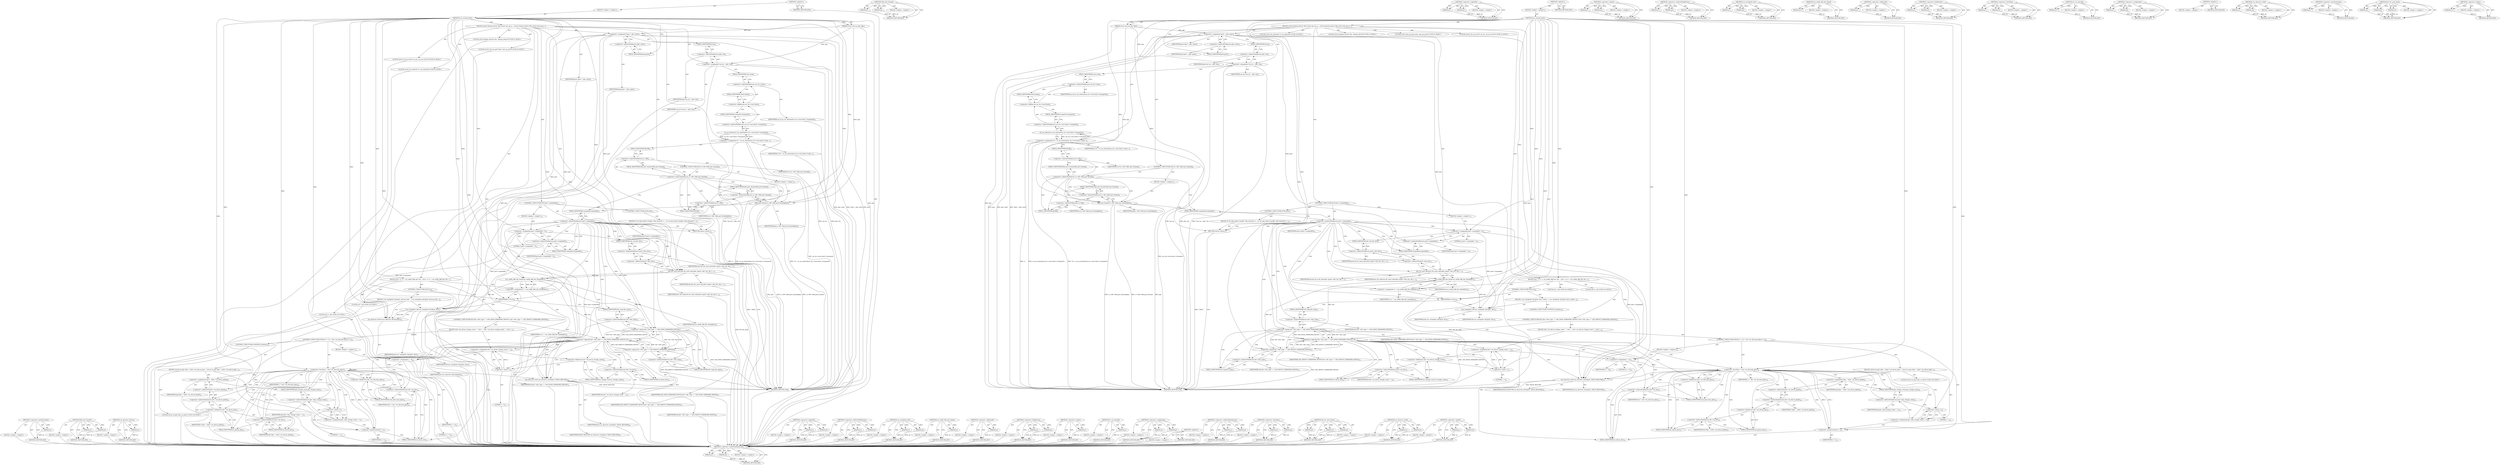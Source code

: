 digraph "&lt;operator&gt;.equals" {
vulnerable_234 [label=<(METHOD,&lt;operator&gt;.indirectIndexAccess)>];
vulnerable_235 [label=<(PARAM,p1)>];
vulnerable_236 [label=<(PARAM,p2)>];
vulnerable_237 [label=<(BLOCK,&lt;empty&gt;,&lt;empty&gt;)>];
vulnerable_238 [label=<(METHOD_RETURN,ANY)>];
vulnerable_187 [label=<(METHOD,lldd_port_formed)>];
vulnerable_188 [label=<(PARAM,p1)>];
vulnerable_189 [label=<(PARAM,p2)>];
vulnerable_190 [label=<(BLOCK,&lt;empty&gt;,&lt;empty&gt;)>];
vulnerable_191 [label=<(METHOD_RETURN,ANY)>];
vulnerable_211 [label=<(METHOD,&lt;operator&gt;.logicalOr)>];
vulnerable_212 [label=<(PARAM,p1)>];
vulnerable_213 [label=<(PARAM,p2)>];
vulnerable_214 [label=<(BLOCK,&lt;empty&gt;,&lt;empty&gt;)>];
vulnerable_215 [label=<(METHOD_RETURN,ANY)>];
vulnerable_6 [label=<(METHOD,&lt;global&gt;)<SUB>1</SUB>>];
vulnerable_7 [label=<(BLOCK,&lt;empty&gt;,&lt;empty&gt;)<SUB>1</SUB>>];
vulnerable_8 [label=<(METHOD,sas_resume_port)<SUB>1</SUB>>];
vulnerable_9 [label=<(PARAM,struct asd_sas_phy *phy)<SUB>1</SUB>>];
vulnerable_10 [label=<(BLOCK,{
	struct domain_device *dev;
	struct asd_sas_p...,{
	struct domain_device *dev;
	struct asd_sas_p...)<SUB>2</SUB>>];
vulnerable_11 [label="<(LOCAL,struct domain_device* dev: domain_device*)<SUB>3</SUB>>"];
vulnerable_12 [label="<(LOCAL,struct asd_sas_port* port: asd_sas_port*)<SUB>4</SUB>>"];
vulnerable_13 [label=<(&lt;operator&gt;.assignment,*port = phy-&gt;port)<SUB>4</SUB>>];
vulnerable_14 [label=<(IDENTIFIER,port,*port = phy-&gt;port)<SUB>4</SUB>>];
vulnerable_15 [label=<(&lt;operator&gt;.indirectFieldAccess,phy-&gt;port)<SUB>4</SUB>>];
vulnerable_16 [label=<(IDENTIFIER,phy,*port = phy-&gt;port)<SUB>4</SUB>>];
vulnerable_17 [label=<(FIELD_IDENTIFIER,port,port)<SUB>4</SUB>>];
vulnerable_18 [label="<(LOCAL,struct sas_ha_struct* sas_ha: sas_ha_struct*)<SUB>5</SUB>>"];
vulnerable_19 [label=<(&lt;operator&gt;.assignment,*sas_ha = phy-&gt;ha)<SUB>5</SUB>>];
vulnerable_20 [label=<(IDENTIFIER,sas_ha,*sas_ha = phy-&gt;ha)<SUB>5</SUB>>];
vulnerable_21 [label=<(&lt;operator&gt;.indirectFieldAccess,phy-&gt;ha)<SUB>5</SUB>>];
vulnerable_22 [label=<(IDENTIFIER,phy,*sas_ha = phy-&gt;ha)<SUB>5</SUB>>];
vulnerable_23 [label=<(FIELD_IDENTIFIER,ha,ha)<SUB>5</SUB>>];
vulnerable_24 [label="<(LOCAL,struct sas_internal* si: sas_internal*)<SUB>6</SUB>>"];
vulnerable_25 [label=<(&lt;operator&gt;.assignment,*si = to_sas_internal(sas_ha-&gt;core.shost-&gt;trans...)<SUB>6</SUB>>];
vulnerable_26 [label=<(IDENTIFIER,si,*si = to_sas_internal(sas_ha-&gt;core.shost-&gt;trans...)<SUB>6</SUB>>];
vulnerable_27 [label=<(to_sas_internal,to_sas_internal(sas_ha-&gt;core.shost-&gt;transportt))<SUB>6</SUB>>];
vulnerable_28 [label=<(&lt;operator&gt;.indirectFieldAccess,sas_ha-&gt;core.shost-&gt;transportt)<SUB>6</SUB>>];
vulnerable_29 [label=<(&lt;operator&gt;.fieldAccess,sas_ha-&gt;core.shost)<SUB>6</SUB>>];
vulnerable_30 [label=<(&lt;operator&gt;.indirectFieldAccess,sas_ha-&gt;core)<SUB>6</SUB>>];
vulnerable_31 [label=<(IDENTIFIER,sas_ha,to_sas_internal(sas_ha-&gt;core.shost-&gt;transportt))<SUB>6</SUB>>];
vulnerable_32 [label=<(FIELD_IDENTIFIER,core,core)<SUB>6</SUB>>];
vulnerable_33 [label=<(FIELD_IDENTIFIER,shost,shost)<SUB>6</SUB>>];
vulnerable_34 [label=<(FIELD_IDENTIFIER,transportt,transportt)<SUB>6</SUB>>];
vulnerable_35 [label=<(CONTROL_STRUCTURE,IF,if (si-&gt;dft-&gt;lldd_port_formed))<SUB>8</SUB>>];
vulnerable_36 [label=<(&lt;operator&gt;.indirectFieldAccess,si-&gt;dft-&gt;lldd_port_formed)<SUB>8</SUB>>];
vulnerable_37 [label=<(&lt;operator&gt;.indirectFieldAccess,si-&gt;dft)<SUB>8</SUB>>];
vulnerable_38 [label=<(IDENTIFIER,si,if (si-&gt;dft-&gt;lldd_port_formed))<SUB>8</SUB>>];
vulnerable_39 [label=<(FIELD_IDENTIFIER,dft,dft)<SUB>8</SUB>>];
vulnerable_40 [label=<(FIELD_IDENTIFIER,lldd_port_formed,lldd_port_formed)<SUB>8</SUB>>];
vulnerable_41 [label=<(BLOCK,&lt;empty&gt;,&lt;empty&gt;)<SUB>9</SUB>>];
vulnerable_42 [label=<(lldd_port_formed,si-&gt;dft-&gt;lldd_port_formed(phy))<SUB>9</SUB>>];
vulnerable_43 [label=<(&lt;operator&gt;.indirectFieldAccess,si-&gt;dft-&gt;lldd_port_formed)<SUB>9</SUB>>];
vulnerable_44 [label=<(&lt;operator&gt;.indirectFieldAccess,si-&gt;dft)<SUB>9</SUB>>];
vulnerable_45 [label=<(IDENTIFIER,si,si-&gt;dft-&gt;lldd_port_formed(phy))<SUB>9</SUB>>];
vulnerable_46 [label=<(FIELD_IDENTIFIER,dft,dft)<SUB>9</SUB>>];
vulnerable_47 [label=<(FIELD_IDENTIFIER,lldd_port_formed,lldd_port_formed)<SUB>9</SUB>>];
vulnerable_48 [label=<(IDENTIFIER,phy,si-&gt;dft-&gt;lldd_port_formed(phy))<SUB>9</SUB>>];
vulnerable_49 [label=<(CONTROL_STRUCTURE,IF,if (port-&gt;suspended))<SUB>11</SUB>>];
vulnerable_50 [label=<(&lt;operator&gt;.indirectFieldAccess,port-&gt;suspended)<SUB>11</SUB>>];
vulnerable_51 [label=<(IDENTIFIER,port,if (port-&gt;suspended))<SUB>11</SUB>>];
vulnerable_52 [label=<(FIELD_IDENTIFIER,suspended,suspended)<SUB>11</SUB>>];
vulnerable_53 [label=<(BLOCK,&lt;empty&gt;,&lt;empty&gt;)<SUB>12</SUB>>];
vulnerable_54 [label=<(&lt;operator&gt;.assignment,port-&gt;suspended = 0)<SUB>12</SUB>>];
vulnerable_55 [label=<(&lt;operator&gt;.indirectFieldAccess,port-&gt;suspended)<SUB>12</SUB>>];
vulnerable_56 [label=<(IDENTIFIER,port,port-&gt;suspended = 0)<SUB>12</SUB>>];
vulnerable_57 [label=<(FIELD_IDENTIFIER,suspended,suspended)<SUB>12</SUB>>];
vulnerable_58 [label=<(LITERAL,0,port-&gt;suspended = 0)<SUB>12</SUB>>];
vulnerable_59 [label=<(CONTROL_STRUCTURE,ELSE,else)<SUB>13</SUB>>];
vulnerable_60 [label=<(BLOCK,{
		/* we only need to handle &quot;link returned&quot; a...,{
		/* we only need to handle &quot;link returned&quot; a...)<SUB>13</SUB>>];
vulnerable_61 [label=<(RETURN,return;,return;)<SUB>15</SUB>>];
vulnerable_62 [label=<(list_for_each_entry,list_for_each_entry(dev, &amp;port-&gt;dev_list, dev_l...)<SUB>22</SUB>>];
vulnerable_63 [label=<(IDENTIFIER,dev,list_for_each_entry(dev, &amp;port-&gt;dev_list, dev_l...)<SUB>22</SUB>>];
vulnerable_64 [label=<(&lt;operator&gt;.addressOf,&amp;port-&gt;dev_list)<SUB>22</SUB>>];
vulnerable_65 [label=<(&lt;operator&gt;.indirectFieldAccess,port-&gt;dev_list)<SUB>22</SUB>>];
vulnerable_66 [label=<(IDENTIFIER,port,list_for_each_entry(dev, &amp;port-&gt;dev_list, dev_l...)<SUB>22</SUB>>];
vulnerable_67 [label=<(FIELD_IDENTIFIER,dev_list,dev_list)<SUB>22</SUB>>];
vulnerable_68 [label=<(IDENTIFIER,dev_list_node,list_for_each_entry(dev, &amp;port-&gt;dev_list, dev_l...)<SUB>22</SUB>>];
vulnerable_69 [label=<(BLOCK,{
		int i, rc;

 		rc = sas_notify_lldd_dev_fou...,{
		int i, rc;

 		rc = sas_notify_lldd_dev_fou...)<SUB>22</SUB>>];
vulnerable_70 [label="<(LOCAL,int i: int)<SUB>23</SUB>>"];
vulnerable_71 [label="<(LOCAL,int rc: int)<SUB>23</SUB>>"];
vulnerable_72 [label=<(&lt;operator&gt;.assignment,rc = sas_notify_lldd_dev_found(dev))<SUB>25</SUB>>];
vulnerable_73 [label=<(IDENTIFIER,rc,rc = sas_notify_lldd_dev_found(dev))<SUB>25</SUB>>];
vulnerable_74 [label=<(sas_notify_lldd_dev_found,sas_notify_lldd_dev_found(dev))<SUB>25</SUB>>];
vulnerable_75 [label=<(IDENTIFIER,dev,sas_notify_lldd_dev_found(dev))<SUB>25</SUB>>];
vulnerable_76 [label=<(CONTROL_STRUCTURE,IF,if (rc))<SUB>26</SUB>>];
vulnerable_77 [label=<(IDENTIFIER,rc,if (rc))<SUB>26</SUB>>];
vulnerable_78 [label=<(BLOCK,{
 			sas_unregister_dev(port, dev);
 			contin...,{
 			sas_unregister_dev(port, dev);
 			contin...)<SUB>26</SUB>>];
vulnerable_79 [label=<(sas_unregister_dev,sas_unregister_dev(port, dev))<SUB>27</SUB>>];
vulnerable_80 [label=<(IDENTIFIER,port,sas_unregister_dev(port, dev))<SUB>27</SUB>>];
vulnerable_81 [label=<(IDENTIFIER,dev,sas_unregister_dev(port, dev))<SUB>27</SUB>>];
vulnerable_82 [label=<(CONTROL_STRUCTURE,CONTINUE,continue;)<SUB>28</SUB>>];
vulnerable_83 [label=<(CONTROL_STRUCTURE,IF,if (dev-&gt;dev_type == SAS_EDGE_EXPANDER_DEVICE || dev-&gt;dev_type == SAS_FANOUT_EXPANDER_DEVICE))<SUB>31</SUB>>];
vulnerable_84 [label=<(&lt;operator&gt;.logicalOr,dev-&gt;dev_type == SAS_EDGE_EXPANDER_DEVICE || de...)<SUB>31</SUB>>];
vulnerable_85 [label=<(&lt;operator&gt;.equals,dev-&gt;dev_type == SAS_EDGE_EXPANDER_DEVICE)<SUB>31</SUB>>];
vulnerable_86 [label=<(&lt;operator&gt;.indirectFieldAccess,dev-&gt;dev_type)<SUB>31</SUB>>];
vulnerable_87 [label=<(IDENTIFIER,dev,dev-&gt;dev_type == SAS_EDGE_EXPANDER_DEVICE)<SUB>31</SUB>>];
vulnerable_88 [label=<(FIELD_IDENTIFIER,dev_type,dev_type)<SUB>31</SUB>>];
vulnerable_89 [label=<(IDENTIFIER,SAS_EDGE_EXPANDER_DEVICE,dev-&gt;dev_type == SAS_EDGE_EXPANDER_DEVICE)<SUB>31</SUB>>];
vulnerable_90 [label=<(&lt;operator&gt;.equals,dev-&gt;dev_type == SAS_FANOUT_EXPANDER_DEVICE)<SUB>31</SUB>>];
vulnerable_91 [label=<(&lt;operator&gt;.indirectFieldAccess,dev-&gt;dev_type)<SUB>31</SUB>>];
vulnerable_92 [label=<(IDENTIFIER,dev,dev-&gt;dev_type == SAS_FANOUT_EXPANDER_DEVICE)<SUB>31</SUB>>];
vulnerable_93 [label=<(FIELD_IDENTIFIER,dev_type,dev_type)<SUB>31</SUB>>];
vulnerable_94 [label=<(IDENTIFIER,SAS_FANOUT_EXPANDER_DEVICE,dev-&gt;dev_type == SAS_FANOUT_EXPANDER_DEVICE)<SUB>31</SUB>>];
vulnerable_95 [label=<(BLOCK,{
			dev-&gt;ex_dev.ex_change_count = -1;
			for (...,{
			dev-&gt;ex_dev.ex_change_count = -1;
			for (...)<SUB>31</SUB>>];
vulnerable_96 [label=<(&lt;operator&gt;.assignment,dev-&gt;ex_dev.ex_change_count = -1)<SUB>32</SUB>>];
vulnerable_97 [label=<(&lt;operator&gt;.fieldAccess,dev-&gt;ex_dev.ex_change_count)<SUB>32</SUB>>];
vulnerable_98 [label=<(&lt;operator&gt;.indirectFieldAccess,dev-&gt;ex_dev)<SUB>32</SUB>>];
vulnerable_99 [label=<(IDENTIFIER,dev,dev-&gt;ex_dev.ex_change_count = -1)<SUB>32</SUB>>];
vulnerable_100 [label=<(FIELD_IDENTIFIER,ex_dev,ex_dev)<SUB>32</SUB>>];
vulnerable_101 [label=<(FIELD_IDENTIFIER,ex_change_count,ex_change_count)<SUB>32</SUB>>];
vulnerable_102 [label=<(&lt;operator&gt;.minus,-1)<SUB>32</SUB>>];
vulnerable_103 [label=<(LITERAL,1,-1)<SUB>32</SUB>>];
vulnerable_104 [label=<(CONTROL_STRUCTURE,FOR,for (i = 0;i &lt; dev-&gt;ex_dev.num_phys;i++))<SUB>33</SUB>>];
vulnerable_105 [label=<(BLOCK,&lt;empty&gt;,&lt;empty&gt;)<SUB>33</SUB>>];
vulnerable_106 [label=<(&lt;operator&gt;.assignment,i = 0)<SUB>33</SUB>>];
vulnerable_107 [label=<(IDENTIFIER,i,i = 0)<SUB>33</SUB>>];
vulnerable_108 [label=<(LITERAL,0,i = 0)<SUB>33</SUB>>];
vulnerable_109 [label=<(&lt;operator&gt;.lessThan,i &lt; dev-&gt;ex_dev.num_phys)<SUB>33</SUB>>];
vulnerable_110 [label=<(IDENTIFIER,i,i &lt; dev-&gt;ex_dev.num_phys)<SUB>33</SUB>>];
vulnerable_111 [label=<(&lt;operator&gt;.fieldAccess,dev-&gt;ex_dev.num_phys)<SUB>33</SUB>>];
vulnerable_112 [label=<(&lt;operator&gt;.indirectFieldAccess,dev-&gt;ex_dev)<SUB>33</SUB>>];
vulnerable_113 [label=<(IDENTIFIER,dev,i &lt; dev-&gt;ex_dev.num_phys)<SUB>33</SUB>>];
vulnerable_114 [label=<(FIELD_IDENTIFIER,ex_dev,ex_dev)<SUB>33</SUB>>];
vulnerable_115 [label=<(FIELD_IDENTIFIER,num_phys,num_phys)<SUB>33</SUB>>];
vulnerable_116 [label=<(&lt;operator&gt;.postIncrement,i++)<SUB>33</SUB>>];
vulnerable_117 [label=<(IDENTIFIER,i,i++)<SUB>33</SUB>>];
vulnerable_118 [label=<(BLOCK,{
				struct ex_phy *phy = &amp;dev-&gt;ex_dev.ex_phy[...,{
				struct ex_phy *phy = &amp;dev-&gt;ex_dev.ex_phy[...)<SUB>33</SUB>>];
vulnerable_119 [label="<(LOCAL,struct ex_phy* phy: ex_phy*)<SUB>34</SUB>>"];
vulnerable_120 [label=<(&lt;operator&gt;.assignment,*phy = &amp;dev-&gt;ex_dev.ex_phy[i])<SUB>34</SUB>>];
vulnerable_121 [label=<(IDENTIFIER,phy,*phy = &amp;dev-&gt;ex_dev.ex_phy[i])<SUB>34</SUB>>];
vulnerable_122 [label=<(&lt;operator&gt;.addressOf,&amp;dev-&gt;ex_dev.ex_phy[i])<SUB>34</SUB>>];
vulnerable_123 [label=<(&lt;operator&gt;.indirectIndexAccess,dev-&gt;ex_dev.ex_phy[i])<SUB>34</SUB>>];
vulnerable_124 [label=<(&lt;operator&gt;.fieldAccess,dev-&gt;ex_dev.ex_phy)<SUB>34</SUB>>];
vulnerable_125 [label=<(&lt;operator&gt;.indirectFieldAccess,dev-&gt;ex_dev)<SUB>34</SUB>>];
vulnerable_126 [label=<(IDENTIFIER,dev,*phy = &amp;dev-&gt;ex_dev.ex_phy[i])<SUB>34</SUB>>];
vulnerable_127 [label=<(FIELD_IDENTIFIER,ex_dev,ex_dev)<SUB>34</SUB>>];
vulnerable_128 [label=<(FIELD_IDENTIFIER,ex_phy,ex_phy)<SUB>34</SUB>>];
vulnerable_129 [label=<(IDENTIFIER,i,*phy = &amp;dev-&gt;ex_dev.ex_phy[i])<SUB>34</SUB>>];
vulnerable_130 [label=<(&lt;operator&gt;.assignment,phy-&gt;phy_change_count = -1)<SUB>36</SUB>>];
vulnerable_131 [label=<(&lt;operator&gt;.indirectFieldAccess,phy-&gt;phy_change_count)<SUB>36</SUB>>];
vulnerable_132 [label=<(IDENTIFIER,phy,phy-&gt;phy_change_count = -1)<SUB>36</SUB>>];
vulnerable_133 [label=<(FIELD_IDENTIFIER,phy_change_count,phy_change_count)<SUB>36</SUB>>];
vulnerable_134 [label=<(&lt;operator&gt;.minus,-1)<SUB>36</SUB>>];
vulnerable_135 [label=<(LITERAL,1,-1)<SUB>36</SUB>>];
vulnerable_136 [label=<(sas_discover_event,sas_discover_event(port, DISCE_RESUME))<SUB>41</SUB>>];
vulnerable_137 [label=<(IDENTIFIER,port,sas_discover_event(port, DISCE_RESUME))<SUB>41</SUB>>];
vulnerable_138 [label=<(IDENTIFIER,DISCE_RESUME,sas_discover_event(port, DISCE_RESUME))<SUB>41</SUB>>];
vulnerable_139 [label=<(METHOD_RETURN,void)<SUB>1</SUB>>];
vulnerable_141 [label=<(METHOD_RETURN,ANY)<SUB>1</SUB>>];
vulnerable_216 [label=<(METHOD,&lt;operator&gt;.equals)>];
vulnerable_217 [label=<(PARAM,p1)>];
vulnerable_218 [label=<(PARAM,p2)>];
vulnerable_219 [label=<(BLOCK,&lt;empty&gt;,&lt;empty&gt;)>];
vulnerable_220 [label=<(METHOD_RETURN,ANY)>];
vulnerable_173 [label=<(METHOD,&lt;operator&gt;.indirectFieldAccess)>];
vulnerable_174 [label=<(PARAM,p1)>];
vulnerable_175 [label=<(PARAM,p2)>];
vulnerable_176 [label=<(BLOCK,&lt;empty&gt;,&lt;empty&gt;)>];
vulnerable_177 [label=<(METHOD_RETURN,ANY)>];
vulnerable_206 [label=<(METHOD,sas_unregister_dev)>];
vulnerable_207 [label=<(PARAM,p1)>];
vulnerable_208 [label=<(PARAM,p2)>];
vulnerable_209 [label=<(BLOCK,&lt;empty&gt;,&lt;empty&gt;)>];
vulnerable_210 [label=<(METHOD_RETURN,ANY)>];
vulnerable_202 [label=<(METHOD,sas_notify_lldd_dev_found)>];
vulnerable_203 [label=<(PARAM,p1)>];
vulnerable_204 [label=<(BLOCK,&lt;empty&gt;,&lt;empty&gt;)>];
vulnerable_205 [label=<(METHOD_RETURN,ANY)>];
vulnerable_198 [label=<(METHOD,&lt;operator&gt;.addressOf)>];
vulnerable_199 [label=<(PARAM,p1)>];
vulnerable_200 [label=<(BLOCK,&lt;empty&gt;,&lt;empty&gt;)>];
vulnerable_201 [label=<(METHOD_RETURN,ANY)>];
vulnerable_182 [label=<(METHOD,&lt;operator&gt;.fieldAccess)>];
vulnerable_183 [label=<(PARAM,p1)>];
vulnerable_184 [label=<(PARAM,p2)>];
vulnerable_185 [label=<(BLOCK,&lt;empty&gt;,&lt;empty&gt;)>];
vulnerable_186 [label=<(METHOD_RETURN,ANY)>];
vulnerable_225 [label=<(METHOD,&lt;operator&gt;.lessThan)>];
vulnerable_226 [label=<(PARAM,p1)>];
vulnerable_227 [label=<(PARAM,p2)>];
vulnerable_228 [label=<(BLOCK,&lt;empty&gt;,&lt;empty&gt;)>];
vulnerable_229 [label=<(METHOD_RETURN,ANY)>];
vulnerable_178 [label=<(METHOD,to_sas_internal)>];
vulnerable_179 [label=<(PARAM,p1)>];
vulnerable_180 [label=<(BLOCK,&lt;empty&gt;,&lt;empty&gt;)>];
vulnerable_181 [label=<(METHOD_RETURN,ANY)>];
vulnerable_168 [label=<(METHOD,&lt;operator&gt;.assignment)>];
vulnerable_169 [label=<(PARAM,p1)>];
vulnerable_170 [label=<(PARAM,p2)>];
vulnerable_171 [label=<(BLOCK,&lt;empty&gt;,&lt;empty&gt;)>];
vulnerable_172 [label=<(METHOD_RETURN,ANY)>];
vulnerable_162 [label=<(METHOD,&lt;global&gt;)<SUB>1</SUB>>];
vulnerable_163 [label=<(BLOCK,&lt;empty&gt;,&lt;empty&gt;)>];
vulnerable_164 [label=<(METHOD_RETURN,ANY)>];
vulnerable_239 [label=<(METHOD,sas_discover_event)>];
vulnerable_240 [label=<(PARAM,p1)>];
vulnerable_241 [label=<(PARAM,p2)>];
vulnerable_242 [label=<(BLOCK,&lt;empty&gt;,&lt;empty&gt;)>];
vulnerable_243 [label=<(METHOD_RETURN,ANY)>];
vulnerable_230 [label=<(METHOD,&lt;operator&gt;.postIncrement)>];
vulnerable_231 [label=<(PARAM,p1)>];
vulnerable_232 [label=<(BLOCK,&lt;empty&gt;,&lt;empty&gt;)>];
vulnerable_233 [label=<(METHOD_RETURN,ANY)>];
vulnerable_192 [label=<(METHOD,list_for_each_entry)>];
vulnerable_193 [label=<(PARAM,p1)>];
vulnerable_194 [label=<(PARAM,p2)>];
vulnerable_195 [label=<(PARAM,p3)>];
vulnerable_196 [label=<(BLOCK,&lt;empty&gt;,&lt;empty&gt;)>];
vulnerable_197 [label=<(METHOD_RETURN,ANY)>];
vulnerable_221 [label=<(METHOD,&lt;operator&gt;.minus)>];
vulnerable_222 [label=<(PARAM,p1)>];
vulnerable_223 [label=<(BLOCK,&lt;empty&gt;,&lt;empty&gt;)>];
vulnerable_224 [label=<(METHOD_RETURN,ANY)>];
fixed_236 [label=<(METHOD,&lt;operator&gt;.postIncrement)>];
fixed_237 [label=<(PARAM,p1)>];
fixed_238 [label=<(BLOCK,&lt;empty&gt;,&lt;empty&gt;)>];
fixed_239 [label=<(METHOD_RETURN,ANY)>];
fixed_189 [label=<(METHOD,lldd_port_formed)>];
fixed_190 [label=<(PARAM,p1)>];
fixed_191 [label=<(PARAM,p2)>];
fixed_192 [label=<(BLOCK,&lt;empty&gt;,&lt;empty&gt;)>];
fixed_193 [label=<(METHOD_RETURN,ANY)>];
fixed_213 [label=<(METHOD,sas_destruct_devices)>];
fixed_214 [label=<(PARAM,p1)>];
fixed_215 [label=<(BLOCK,&lt;empty&gt;,&lt;empty&gt;)>];
fixed_216 [label=<(METHOD_RETURN,ANY)>];
fixed_6 [label=<(METHOD,&lt;global&gt;)<SUB>1</SUB>>];
fixed_7 [label=<(BLOCK,&lt;empty&gt;,&lt;empty&gt;)<SUB>1</SUB>>];
fixed_8 [label=<(METHOD,sas_resume_port)<SUB>1</SUB>>];
fixed_9 [label=<(PARAM,struct asd_sas_phy *phy)<SUB>1</SUB>>];
fixed_10 [label=<(BLOCK,{
	struct domain_device *dev;
	struct asd_sas_p...,{
	struct domain_device *dev;
	struct asd_sas_p...)<SUB>2</SUB>>];
fixed_11 [label="<(LOCAL,struct domain_device* dev: domain_device*)<SUB>3</SUB>>"];
fixed_12 [label="<(LOCAL,struct asd_sas_port* port: asd_sas_port*)<SUB>4</SUB>>"];
fixed_13 [label=<(&lt;operator&gt;.assignment,*port = phy-&gt;port)<SUB>4</SUB>>];
fixed_14 [label=<(IDENTIFIER,port,*port = phy-&gt;port)<SUB>4</SUB>>];
fixed_15 [label=<(&lt;operator&gt;.indirectFieldAccess,phy-&gt;port)<SUB>4</SUB>>];
fixed_16 [label=<(IDENTIFIER,phy,*port = phy-&gt;port)<SUB>4</SUB>>];
fixed_17 [label=<(FIELD_IDENTIFIER,port,port)<SUB>4</SUB>>];
fixed_18 [label="<(LOCAL,struct sas_ha_struct* sas_ha: sas_ha_struct*)<SUB>5</SUB>>"];
fixed_19 [label=<(&lt;operator&gt;.assignment,*sas_ha = phy-&gt;ha)<SUB>5</SUB>>];
fixed_20 [label=<(IDENTIFIER,sas_ha,*sas_ha = phy-&gt;ha)<SUB>5</SUB>>];
fixed_21 [label=<(&lt;operator&gt;.indirectFieldAccess,phy-&gt;ha)<SUB>5</SUB>>];
fixed_22 [label=<(IDENTIFIER,phy,*sas_ha = phy-&gt;ha)<SUB>5</SUB>>];
fixed_23 [label=<(FIELD_IDENTIFIER,ha,ha)<SUB>5</SUB>>];
fixed_24 [label="<(LOCAL,struct sas_internal* si: sas_internal*)<SUB>6</SUB>>"];
fixed_25 [label=<(&lt;operator&gt;.assignment,*si = to_sas_internal(sas_ha-&gt;core.shost-&gt;trans...)<SUB>6</SUB>>];
fixed_26 [label=<(IDENTIFIER,si,*si = to_sas_internal(sas_ha-&gt;core.shost-&gt;trans...)<SUB>6</SUB>>];
fixed_27 [label=<(to_sas_internal,to_sas_internal(sas_ha-&gt;core.shost-&gt;transportt))<SUB>6</SUB>>];
fixed_28 [label=<(&lt;operator&gt;.indirectFieldAccess,sas_ha-&gt;core.shost-&gt;transportt)<SUB>6</SUB>>];
fixed_29 [label=<(&lt;operator&gt;.fieldAccess,sas_ha-&gt;core.shost)<SUB>6</SUB>>];
fixed_30 [label=<(&lt;operator&gt;.indirectFieldAccess,sas_ha-&gt;core)<SUB>6</SUB>>];
fixed_31 [label=<(IDENTIFIER,sas_ha,to_sas_internal(sas_ha-&gt;core.shost-&gt;transportt))<SUB>6</SUB>>];
fixed_32 [label=<(FIELD_IDENTIFIER,core,core)<SUB>6</SUB>>];
fixed_33 [label=<(FIELD_IDENTIFIER,shost,shost)<SUB>6</SUB>>];
fixed_34 [label=<(FIELD_IDENTIFIER,transportt,transportt)<SUB>6</SUB>>];
fixed_35 [label=<(CONTROL_STRUCTURE,IF,if (si-&gt;dft-&gt;lldd_port_formed))<SUB>8</SUB>>];
fixed_36 [label=<(&lt;operator&gt;.indirectFieldAccess,si-&gt;dft-&gt;lldd_port_formed)<SUB>8</SUB>>];
fixed_37 [label=<(&lt;operator&gt;.indirectFieldAccess,si-&gt;dft)<SUB>8</SUB>>];
fixed_38 [label=<(IDENTIFIER,si,if (si-&gt;dft-&gt;lldd_port_formed))<SUB>8</SUB>>];
fixed_39 [label=<(FIELD_IDENTIFIER,dft,dft)<SUB>8</SUB>>];
fixed_40 [label=<(FIELD_IDENTIFIER,lldd_port_formed,lldd_port_formed)<SUB>8</SUB>>];
fixed_41 [label=<(BLOCK,&lt;empty&gt;,&lt;empty&gt;)<SUB>9</SUB>>];
fixed_42 [label=<(lldd_port_formed,si-&gt;dft-&gt;lldd_port_formed(phy))<SUB>9</SUB>>];
fixed_43 [label=<(&lt;operator&gt;.indirectFieldAccess,si-&gt;dft-&gt;lldd_port_formed)<SUB>9</SUB>>];
fixed_44 [label=<(&lt;operator&gt;.indirectFieldAccess,si-&gt;dft)<SUB>9</SUB>>];
fixed_45 [label=<(IDENTIFIER,si,si-&gt;dft-&gt;lldd_port_formed(phy))<SUB>9</SUB>>];
fixed_46 [label=<(FIELD_IDENTIFIER,dft,dft)<SUB>9</SUB>>];
fixed_47 [label=<(FIELD_IDENTIFIER,lldd_port_formed,lldd_port_formed)<SUB>9</SUB>>];
fixed_48 [label=<(IDENTIFIER,phy,si-&gt;dft-&gt;lldd_port_formed(phy))<SUB>9</SUB>>];
fixed_49 [label=<(CONTROL_STRUCTURE,IF,if (port-&gt;suspended))<SUB>11</SUB>>];
fixed_50 [label=<(&lt;operator&gt;.indirectFieldAccess,port-&gt;suspended)<SUB>11</SUB>>];
fixed_51 [label=<(IDENTIFIER,port,if (port-&gt;suspended))<SUB>11</SUB>>];
fixed_52 [label=<(FIELD_IDENTIFIER,suspended,suspended)<SUB>11</SUB>>];
fixed_53 [label=<(BLOCK,&lt;empty&gt;,&lt;empty&gt;)<SUB>12</SUB>>];
fixed_54 [label=<(&lt;operator&gt;.assignment,port-&gt;suspended = 0)<SUB>12</SUB>>];
fixed_55 [label=<(&lt;operator&gt;.indirectFieldAccess,port-&gt;suspended)<SUB>12</SUB>>];
fixed_56 [label=<(IDENTIFIER,port,port-&gt;suspended = 0)<SUB>12</SUB>>];
fixed_57 [label=<(FIELD_IDENTIFIER,suspended,suspended)<SUB>12</SUB>>];
fixed_58 [label=<(LITERAL,0,port-&gt;suspended = 0)<SUB>12</SUB>>];
fixed_59 [label=<(CONTROL_STRUCTURE,ELSE,else)<SUB>13</SUB>>];
fixed_60 [label=<(BLOCK,{
		/* we only need to handle &quot;link returned&quot; a...,{
		/* we only need to handle &quot;link returned&quot; a...)<SUB>13</SUB>>];
fixed_61 [label=<(RETURN,return;,return;)<SUB>15</SUB>>];
fixed_62 [label=<(list_for_each_entry,list_for_each_entry(dev, &amp;port-&gt;dev_list, dev_l...)<SUB>22</SUB>>];
fixed_63 [label=<(IDENTIFIER,dev,list_for_each_entry(dev, &amp;port-&gt;dev_list, dev_l...)<SUB>22</SUB>>];
fixed_64 [label=<(&lt;operator&gt;.addressOf,&amp;port-&gt;dev_list)<SUB>22</SUB>>];
fixed_65 [label=<(&lt;operator&gt;.indirectFieldAccess,port-&gt;dev_list)<SUB>22</SUB>>];
fixed_66 [label=<(IDENTIFIER,port,list_for_each_entry(dev, &amp;port-&gt;dev_list, dev_l...)<SUB>22</SUB>>];
fixed_67 [label=<(FIELD_IDENTIFIER,dev_list,dev_list)<SUB>22</SUB>>];
fixed_68 [label=<(IDENTIFIER,dev_list_node,list_for_each_entry(dev, &amp;port-&gt;dev_list, dev_l...)<SUB>22</SUB>>];
fixed_69 [label=<(BLOCK,{
		int i, rc;

 		rc = sas_notify_lldd_dev_fou...,{
		int i, rc;

 		rc = sas_notify_lldd_dev_fou...)<SUB>22</SUB>>];
fixed_70 [label="<(LOCAL,int i: int)<SUB>23</SUB>>"];
fixed_71 [label="<(LOCAL,int rc: int)<SUB>23</SUB>>"];
fixed_72 [label=<(&lt;operator&gt;.assignment,rc = sas_notify_lldd_dev_found(dev))<SUB>25</SUB>>];
fixed_73 [label=<(IDENTIFIER,rc,rc = sas_notify_lldd_dev_found(dev))<SUB>25</SUB>>];
fixed_74 [label=<(sas_notify_lldd_dev_found,sas_notify_lldd_dev_found(dev))<SUB>25</SUB>>];
fixed_75 [label=<(IDENTIFIER,dev,sas_notify_lldd_dev_found(dev))<SUB>25</SUB>>];
fixed_76 [label=<(CONTROL_STRUCTURE,IF,if (rc))<SUB>26</SUB>>];
fixed_77 [label=<(IDENTIFIER,rc,if (rc))<SUB>26</SUB>>];
fixed_78 [label=<(BLOCK,{
 			sas_unregister_dev(port, dev);
			sas_des...,{
 			sas_unregister_dev(port, dev);
			sas_des...)<SUB>26</SUB>>];
fixed_79 [label=<(sas_unregister_dev,sas_unregister_dev(port, dev))<SUB>27</SUB>>];
fixed_80 [label=<(IDENTIFIER,port,sas_unregister_dev(port, dev))<SUB>27</SUB>>];
fixed_81 [label=<(IDENTIFIER,dev,sas_unregister_dev(port, dev))<SUB>27</SUB>>];
fixed_82 [label=<(sas_destruct_devices,sas_destruct_devices(port))<SUB>28</SUB>>];
fixed_83 [label=<(IDENTIFIER,port,sas_destruct_devices(port))<SUB>28</SUB>>];
fixed_84 [label=<(CONTROL_STRUCTURE,CONTINUE,continue;)<SUB>29</SUB>>];
fixed_85 [label=<(CONTROL_STRUCTURE,IF,if (dev-&gt;dev_type == SAS_EDGE_EXPANDER_DEVICE || dev-&gt;dev_type == SAS_FANOUT_EXPANDER_DEVICE))<SUB>32</SUB>>];
fixed_86 [label=<(&lt;operator&gt;.logicalOr,dev-&gt;dev_type == SAS_EDGE_EXPANDER_DEVICE || de...)<SUB>32</SUB>>];
fixed_87 [label=<(&lt;operator&gt;.equals,dev-&gt;dev_type == SAS_EDGE_EXPANDER_DEVICE)<SUB>32</SUB>>];
fixed_88 [label=<(&lt;operator&gt;.indirectFieldAccess,dev-&gt;dev_type)<SUB>32</SUB>>];
fixed_89 [label=<(IDENTIFIER,dev,dev-&gt;dev_type == SAS_EDGE_EXPANDER_DEVICE)<SUB>32</SUB>>];
fixed_90 [label=<(FIELD_IDENTIFIER,dev_type,dev_type)<SUB>32</SUB>>];
fixed_91 [label=<(IDENTIFIER,SAS_EDGE_EXPANDER_DEVICE,dev-&gt;dev_type == SAS_EDGE_EXPANDER_DEVICE)<SUB>32</SUB>>];
fixed_92 [label=<(&lt;operator&gt;.equals,dev-&gt;dev_type == SAS_FANOUT_EXPANDER_DEVICE)<SUB>32</SUB>>];
fixed_93 [label=<(&lt;operator&gt;.indirectFieldAccess,dev-&gt;dev_type)<SUB>32</SUB>>];
fixed_94 [label=<(IDENTIFIER,dev,dev-&gt;dev_type == SAS_FANOUT_EXPANDER_DEVICE)<SUB>32</SUB>>];
fixed_95 [label=<(FIELD_IDENTIFIER,dev_type,dev_type)<SUB>32</SUB>>];
fixed_96 [label=<(IDENTIFIER,SAS_FANOUT_EXPANDER_DEVICE,dev-&gt;dev_type == SAS_FANOUT_EXPANDER_DEVICE)<SUB>32</SUB>>];
fixed_97 [label=<(BLOCK,{
			dev-&gt;ex_dev.ex_change_count = -1;
			for (...,{
			dev-&gt;ex_dev.ex_change_count = -1;
			for (...)<SUB>32</SUB>>];
fixed_98 [label=<(&lt;operator&gt;.assignment,dev-&gt;ex_dev.ex_change_count = -1)<SUB>33</SUB>>];
fixed_99 [label=<(&lt;operator&gt;.fieldAccess,dev-&gt;ex_dev.ex_change_count)<SUB>33</SUB>>];
fixed_100 [label=<(&lt;operator&gt;.indirectFieldAccess,dev-&gt;ex_dev)<SUB>33</SUB>>];
fixed_101 [label=<(IDENTIFIER,dev,dev-&gt;ex_dev.ex_change_count = -1)<SUB>33</SUB>>];
fixed_102 [label=<(FIELD_IDENTIFIER,ex_dev,ex_dev)<SUB>33</SUB>>];
fixed_103 [label=<(FIELD_IDENTIFIER,ex_change_count,ex_change_count)<SUB>33</SUB>>];
fixed_104 [label=<(&lt;operator&gt;.minus,-1)<SUB>33</SUB>>];
fixed_105 [label=<(LITERAL,1,-1)<SUB>33</SUB>>];
fixed_106 [label=<(CONTROL_STRUCTURE,FOR,for (i = 0;i &lt; dev-&gt;ex_dev.num_phys;i++))<SUB>34</SUB>>];
fixed_107 [label=<(BLOCK,&lt;empty&gt;,&lt;empty&gt;)<SUB>34</SUB>>];
fixed_108 [label=<(&lt;operator&gt;.assignment,i = 0)<SUB>34</SUB>>];
fixed_109 [label=<(IDENTIFIER,i,i = 0)<SUB>34</SUB>>];
fixed_110 [label=<(LITERAL,0,i = 0)<SUB>34</SUB>>];
fixed_111 [label=<(&lt;operator&gt;.lessThan,i &lt; dev-&gt;ex_dev.num_phys)<SUB>34</SUB>>];
fixed_112 [label=<(IDENTIFIER,i,i &lt; dev-&gt;ex_dev.num_phys)<SUB>34</SUB>>];
fixed_113 [label=<(&lt;operator&gt;.fieldAccess,dev-&gt;ex_dev.num_phys)<SUB>34</SUB>>];
fixed_114 [label=<(&lt;operator&gt;.indirectFieldAccess,dev-&gt;ex_dev)<SUB>34</SUB>>];
fixed_115 [label=<(IDENTIFIER,dev,i &lt; dev-&gt;ex_dev.num_phys)<SUB>34</SUB>>];
fixed_116 [label=<(FIELD_IDENTIFIER,ex_dev,ex_dev)<SUB>34</SUB>>];
fixed_117 [label=<(FIELD_IDENTIFIER,num_phys,num_phys)<SUB>34</SUB>>];
fixed_118 [label=<(&lt;operator&gt;.postIncrement,i++)<SUB>34</SUB>>];
fixed_119 [label=<(IDENTIFIER,i,i++)<SUB>34</SUB>>];
fixed_120 [label=<(BLOCK,{
				struct ex_phy *phy = &amp;dev-&gt;ex_dev.ex_phy[...,{
				struct ex_phy *phy = &amp;dev-&gt;ex_dev.ex_phy[...)<SUB>34</SUB>>];
fixed_121 [label="<(LOCAL,struct ex_phy* phy: ex_phy*)<SUB>35</SUB>>"];
fixed_122 [label=<(&lt;operator&gt;.assignment,*phy = &amp;dev-&gt;ex_dev.ex_phy[i])<SUB>35</SUB>>];
fixed_123 [label=<(IDENTIFIER,phy,*phy = &amp;dev-&gt;ex_dev.ex_phy[i])<SUB>35</SUB>>];
fixed_124 [label=<(&lt;operator&gt;.addressOf,&amp;dev-&gt;ex_dev.ex_phy[i])<SUB>35</SUB>>];
fixed_125 [label=<(&lt;operator&gt;.indirectIndexAccess,dev-&gt;ex_dev.ex_phy[i])<SUB>35</SUB>>];
fixed_126 [label=<(&lt;operator&gt;.fieldAccess,dev-&gt;ex_dev.ex_phy)<SUB>35</SUB>>];
fixed_127 [label=<(&lt;operator&gt;.indirectFieldAccess,dev-&gt;ex_dev)<SUB>35</SUB>>];
fixed_128 [label=<(IDENTIFIER,dev,*phy = &amp;dev-&gt;ex_dev.ex_phy[i])<SUB>35</SUB>>];
fixed_129 [label=<(FIELD_IDENTIFIER,ex_dev,ex_dev)<SUB>35</SUB>>];
fixed_130 [label=<(FIELD_IDENTIFIER,ex_phy,ex_phy)<SUB>35</SUB>>];
fixed_131 [label=<(IDENTIFIER,i,*phy = &amp;dev-&gt;ex_dev.ex_phy[i])<SUB>35</SUB>>];
fixed_132 [label=<(&lt;operator&gt;.assignment,phy-&gt;phy_change_count = -1)<SUB>37</SUB>>];
fixed_133 [label=<(&lt;operator&gt;.indirectFieldAccess,phy-&gt;phy_change_count)<SUB>37</SUB>>];
fixed_134 [label=<(IDENTIFIER,phy,phy-&gt;phy_change_count = -1)<SUB>37</SUB>>];
fixed_135 [label=<(FIELD_IDENTIFIER,phy_change_count,phy_change_count)<SUB>37</SUB>>];
fixed_136 [label=<(&lt;operator&gt;.minus,-1)<SUB>37</SUB>>];
fixed_137 [label=<(LITERAL,1,-1)<SUB>37</SUB>>];
fixed_138 [label=<(sas_discover_event,sas_discover_event(port, DISCE_RESUME))<SUB>42</SUB>>];
fixed_139 [label=<(IDENTIFIER,port,sas_discover_event(port, DISCE_RESUME))<SUB>42</SUB>>];
fixed_140 [label=<(IDENTIFIER,DISCE_RESUME,sas_discover_event(port, DISCE_RESUME))<SUB>42</SUB>>];
fixed_141 [label=<(METHOD_RETURN,void)<SUB>1</SUB>>];
fixed_143 [label=<(METHOD_RETURN,ANY)<SUB>1</SUB>>];
fixed_217 [label=<(METHOD,&lt;operator&gt;.logicalOr)>];
fixed_218 [label=<(PARAM,p1)>];
fixed_219 [label=<(PARAM,p2)>];
fixed_220 [label=<(BLOCK,&lt;empty&gt;,&lt;empty&gt;)>];
fixed_221 [label=<(METHOD_RETURN,ANY)>];
fixed_175 [label=<(METHOD,&lt;operator&gt;.indirectFieldAccess)>];
fixed_176 [label=<(PARAM,p1)>];
fixed_177 [label=<(PARAM,p2)>];
fixed_178 [label=<(BLOCK,&lt;empty&gt;,&lt;empty&gt;)>];
fixed_179 [label=<(METHOD_RETURN,ANY)>];
fixed_208 [label=<(METHOD,sas_unregister_dev)>];
fixed_209 [label=<(PARAM,p1)>];
fixed_210 [label=<(PARAM,p2)>];
fixed_211 [label=<(BLOCK,&lt;empty&gt;,&lt;empty&gt;)>];
fixed_212 [label=<(METHOD_RETURN,ANY)>];
fixed_204 [label=<(METHOD,sas_notify_lldd_dev_found)>];
fixed_205 [label=<(PARAM,p1)>];
fixed_206 [label=<(BLOCK,&lt;empty&gt;,&lt;empty&gt;)>];
fixed_207 [label=<(METHOD_RETURN,ANY)>];
fixed_200 [label=<(METHOD,&lt;operator&gt;.addressOf)>];
fixed_201 [label=<(PARAM,p1)>];
fixed_202 [label=<(BLOCK,&lt;empty&gt;,&lt;empty&gt;)>];
fixed_203 [label=<(METHOD_RETURN,ANY)>];
fixed_184 [label=<(METHOD,&lt;operator&gt;.fieldAccess)>];
fixed_185 [label=<(PARAM,p1)>];
fixed_186 [label=<(PARAM,p2)>];
fixed_187 [label=<(BLOCK,&lt;empty&gt;,&lt;empty&gt;)>];
fixed_188 [label=<(METHOD_RETURN,ANY)>];
fixed_227 [label=<(METHOD,&lt;operator&gt;.minus)>];
fixed_228 [label=<(PARAM,p1)>];
fixed_229 [label=<(BLOCK,&lt;empty&gt;,&lt;empty&gt;)>];
fixed_230 [label=<(METHOD_RETURN,ANY)>];
fixed_180 [label=<(METHOD,to_sas_internal)>];
fixed_181 [label=<(PARAM,p1)>];
fixed_182 [label=<(BLOCK,&lt;empty&gt;,&lt;empty&gt;)>];
fixed_183 [label=<(METHOD_RETURN,ANY)>];
fixed_170 [label=<(METHOD,&lt;operator&gt;.assignment)>];
fixed_171 [label=<(PARAM,p1)>];
fixed_172 [label=<(PARAM,p2)>];
fixed_173 [label=<(BLOCK,&lt;empty&gt;,&lt;empty&gt;)>];
fixed_174 [label=<(METHOD_RETURN,ANY)>];
fixed_164 [label=<(METHOD,&lt;global&gt;)<SUB>1</SUB>>];
fixed_165 [label=<(BLOCK,&lt;empty&gt;,&lt;empty&gt;)>];
fixed_166 [label=<(METHOD_RETURN,ANY)>];
fixed_240 [label=<(METHOD,&lt;operator&gt;.indirectIndexAccess)>];
fixed_241 [label=<(PARAM,p1)>];
fixed_242 [label=<(PARAM,p2)>];
fixed_243 [label=<(BLOCK,&lt;empty&gt;,&lt;empty&gt;)>];
fixed_244 [label=<(METHOD_RETURN,ANY)>];
fixed_231 [label=<(METHOD,&lt;operator&gt;.lessThan)>];
fixed_232 [label=<(PARAM,p1)>];
fixed_233 [label=<(PARAM,p2)>];
fixed_234 [label=<(BLOCK,&lt;empty&gt;,&lt;empty&gt;)>];
fixed_235 [label=<(METHOD_RETURN,ANY)>];
fixed_194 [label=<(METHOD,list_for_each_entry)>];
fixed_195 [label=<(PARAM,p1)>];
fixed_196 [label=<(PARAM,p2)>];
fixed_197 [label=<(PARAM,p3)>];
fixed_198 [label=<(BLOCK,&lt;empty&gt;,&lt;empty&gt;)>];
fixed_199 [label=<(METHOD_RETURN,ANY)>];
fixed_245 [label=<(METHOD,sas_discover_event)>];
fixed_246 [label=<(PARAM,p1)>];
fixed_247 [label=<(PARAM,p2)>];
fixed_248 [label=<(BLOCK,&lt;empty&gt;,&lt;empty&gt;)>];
fixed_249 [label=<(METHOD_RETURN,ANY)>];
fixed_222 [label=<(METHOD,&lt;operator&gt;.equals)>];
fixed_223 [label=<(PARAM,p1)>];
fixed_224 [label=<(PARAM,p2)>];
fixed_225 [label=<(BLOCK,&lt;empty&gt;,&lt;empty&gt;)>];
fixed_226 [label=<(METHOD_RETURN,ANY)>];
vulnerable_234 -> vulnerable_235  [key=0, label="AST: "];
vulnerable_234 -> vulnerable_235  [key=1, label="DDG: "];
vulnerable_234 -> vulnerable_237  [key=0, label="AST: "];
vulnerable_234 -> vulnerable_236  [key=0, label="AST: "];
vulnerable_234 -> vulnerable_236  [key=1, label="DDG: "];
vulnerable_234 -> vulnerable_238  [key=0, label="AST: "];
vulnerable_234 -> vulnerable_238  [key=1, label="CFG: "];
vulnerable_235 -> vulnerable_238  [key=0, label="DDG: p1"];
vulnerable_236 -> vulnerable_238  [key=0, label="DDG: p2"];
vulnerable_187 -> vulnerable_188  [key=0, label="AST: "];
vulnerable_187 -> vulnerable_188  [key=1, label="DDG: "];
vulnerable_187 -> vulnerable_190  [key=0, label="AST: "];
vulnerable_187 -> vulnerable_189  [key=0, label="AST: "];
vulnerable_187 -> vulnerable_189  [key=1, label="DDG: "];
vulnerable_187 -> vulnerable_191  [key=0, label="AST: "];
vulnerable_187 -> vulnerable_191  [key=1, label="CFG: "];
vulnerable_188 -> vulnerable_191  [key=0, label="DDG: p1"];
vulnerable_189 -> vulnerable_191  [key=0, label="DDG: p2"];
vulnerable_211 -> vulnerable_212  [key=0, label="AST: "];
vulnerable_211 -> vulnerable_212  [key=1, label="DDG: "];
vulnerable_211 -> vulnerable_214  [key=0, label="AST: "];
vulnerable_211 -> vulnerable_213  [key=0, label="AST: "];
vulnerable_211 -> vulnerable_213  [key=1, label="DDG: "];
vulnerable_211 -> vulnerable_215  [key=0, label="AST: "];
vulnerable_211 -> vulnerable_215  [key=1, label="CFG: "];
vulnerable_212 -> vulnerable_215  [key=0, label="DDG: p1"];
vulnerable_213 -> vulnerable_215  [key=0, label="DDG: p2"];
vulnerable_6 -> vulnerable_7  [key=0, label="AST: "];
vulnerable_6 -> vulnerable_141  [key=0, label="AST: "];
vulnerable_6 -> vulnerable_141  [key=1, label="CFG: "];
vulnerable_7 -> vulnerable_8  [key=0, label="AST: "];
vulnerable_8 -> vulnerable_9  [key=0, label="AST: "];
vulnerable_8 -> vulnerable_9  [key=1, label="DDG: "];
vulnerable_8 -> vulnerable_10  [key=0, label="AST: "];
vulnerable_8 -> vulnerable_139  [key=0, label="AST: "];
vulnerable_8 -> vulnerable_17  [key=0, label="CFG: "];
vulnerable_8 -> vulnerable_69  [key=0, label="DDG: "];
vulnerable_8 -> vulnerable_62  [key=0, label="DDG: "];
vulnerable_8 -> vulnerable_136  [key=0, label="DDG: "];
vulnerable_8 -> vulnerable_54  [key=0, label="DDG: "];
vulnerable_8 -> vulnerable_77  [key=0, label="DDG: "];
vulnerable_8 -> vulnerable_42  [key=0, label="DDG: "];
vulnerable_8 -> vulnerable_61  [key=0, label="DDG: "];
vulnerable_8 -> vulnerable_74  [key=0, label="DDG: "];
vulnerable_8 -> vulnerable_79  [key=0, label="DDG: "];
vulnerable_8 -> vulnerable_85  [key=0, label="DDG: "];
vulnerable_8 -> vulnerable_90  [key=0, label="DDG: "];
vulnerable_8 -> vulnerable_102  [key=0, label="DDG: "];
vulnerable_8 -> vulnerable_106  [key=0, label="DDG: "];
vulnerable_8 -> vulnerable_109  [key=0, label="DDG: "];
vulnerable_8 -> vulnerable_116  [key=0, label="DDG: "];
vulnerable_8 -> vulnerable_134  [key=0, label="DDG: "];
vulnerable_9 -> vulnerable_139  [key=0, label="DDG: phy"];
vulnerable_9 -> vulnerable_13  [key=0, label="DDG: phy"];
vulnerable_9 -> vulnerable_19  [key=0, label="DDG: phy"];
vulnerable_9 -> vulnerable_42  [key=0, label="DDG: phy"];
vulnerable_10 -> vulnerable_11  [key=0, label="AST: "];
vulnerable_10 -> vulnerable_12  [key=0, label="AST: "];
vulnerable_10 -> vulnerable_13  [key=0, label="AST: "];
vulnerable_10 -> vulnerable_18  [key=0, label="AST: "];
vulnerable_10 -> vulnerable_19  [key=0, label="AST: "];
vulnerable_10 -> vulnerable_24  [key=0, label="AST: "];
vulnerable_10 -> vulnerable_25  [key=0, label="AST: "];
vulnerable_10 -> vulnerable_35  [key=0, label="AST: "];
vulnerable_10 -> vulnerable_49  [key=0, label="AST: "];
vulnerable_10 -> vulnerable_62  [key=0, label="AST: "];
vulnerable_10 -> vulnerable_69  [key=0, label="AST: "];
vulnerable_10 -> vulnerable_136  [key=0, label="AST: "];
vulnerable_13 -> vulnerable_14  [key=0, label="AST: "];
vulnerable_13 -> vulnerable_15  [key=0, label="AST: "];
vulnerable_13 -> vulnerable_23  [key=0, label="CFG: "];
vulnerable_13 -> vulnerable_139  [key=0, label="DDG: port"];
vulnerable_13 -> vulnerable_139  [key=1, label="DDG: phy-&gt;port"];
vulnerable_13 -> vulnerable_139  [key=2, label="DDG: *port = phy-&gt;port"];
vulnerable_13 -> vulnerable_62  [key=0, label="DDG: port"];
vulnerable_13 -> vulnerable_136  [key=0, label="DDG: port"];
vulnerable_13 -> vulnerable_79  [key=0, label="DDG: port"];
vulnerable_15 -> vulnerable_16  [key=0, label="AST: "];
vulnerable_15 -> vulnerable_17  [key=0, label="AST: "];
vulnerable_15 -> vulnerable_13  [key=0, label="CFG: "];
vulnerable_17 -> vulnerable_15  [key=0, label="CFG: "];
vulnerable_19 -> vulnerable_20  [key=0, label="AST: "];
vulnerable_19 -> vulnerable_21  [key=0, label="AST: "];
vulnerable_19 -> vulnerable_32  [key=0, label="CFG: "];
vulnerable_19 -> vulnerable_139  [key=0, label="DDG: sas_ha"];
vulnerable_19 -> vulnerable_139  [key=1, label="DDG: phy-&gt;ha"];
vulnerable_19 -> vulnerable_139  [key=2, label="DDG: *sas_ha = phy-&gt;ha"];
vulnerable_21 -> vulnerable_22  [key=0, label="AST: "];
vulnerable_21 -> vulnerable_23  [key=0, label="AST: "];
vulnerable_21 -> vulnerable_19  [key=0, label="CFG: "];
vulnerable_23 -> vulnerable_21  [key=0, label="CFG: "];
vulnerable_25 -> vulnerable_26  [key=0, label="AST: "];
vulnerable_25 -> vulnerable_27  [key=0, label="AST: "];
vulnerable_25 -> vulnerable_39  [key=0, label="CFG: "];
vulnerable_25 -> vulnerable_139  [key=0, label="DDG: si"];
vulnerable_25 -> vulnerable_139  [key=1, label="DDG: to_sas_internal(sas_ha-&gt;core.shost-&gt;transportt)"];
vulnerable_25 -> vulnerable_139  [key=2, label="DDG: *si = to_sas_internal(sas_ha-&gt;core.shost-&gt;transportt)"];
vulnerable_27 -> vulnerable_28  [key=0, label="AST: "];
vulnerable_27 -> vulnerable_25  [key=0, label="CFG: "];
vulnerable_27 -> vulnerable_25  [key=1, label="DDG: sas_ha-&gt;core.shost-&gt;transportt"];
vulnerable_27 -> vulnerable_139  [key=0, label="DDG: sas_ha-&gt;core.shost-&gt;transportt"];
vulnerable_28 -> vulnerable_29  [key=0, label="AST: "];
vulnerable_28 -> vulnerable_34  [key=0, label="AST: "];
vulnerable_28 -> vulnerable_27  [key=0, label="CFG: "];
vulnerable_29 -> vulnerable_30  [key=0, label="AST: "];
vulnerable_29 -> vulnerable_33  [key=0, label="AST: "];
vulnerable_29 -> vulnerable_34  [key=0, label="CFG: "];
vulnerable_30 -> vulnerable_31  [key=0, label="AST: "];
vulnerable_30 -> vulnerable_32  [key=0, label="AST: "];
vulnerable_30 -> vulnerable_33  [key=0, label="CFG: "];
vulnerable_32 -> vulnerable_30  [key=0, label="CFG: "];
vulnerable_33 -> vulnerable_29  [key=0, label="CFG: "];
vulnerable_34 -> vulnerable_28  [key=0, label="CFG: "];
vulnerable_35 -> vulnerable_36  [key=0, label="AST: "];
vulnerable_35 -> vulnerable_41  [key=0, label="AST: "];
vulnerable_36 -> vulnerable_37  [key=0, label="AST: "];
vulnerable_36 -> vulnerable_40  [key=0, label="AST: "];
vulnerable_36 -> vulnerable_46  [key=0, label="CFG: "];
vulnerable_36 -> vulnerable_46  [key=1, label="CDG: "];
vulnerable_36 -> vulnerable_52  [key=0, label="CFG: "];
vulnerable_36 -> vulnerable_47  [key=0, label="CDG: "];
vulnerable_36 -> vulnerable_42  [key=0, label="CDG: "];
vulnerable_36 -> vulnerable_44  [key=0, label="CDG: "];
vulnerable_36 -> vulnerable_43  [key=0, label="CDG: "];
vulnerable_37 -> vulnerable_38  [key=0, label="AST: "];
vulnerable_37 -> vulnerable_39  [key=0, label="AST: "];
vulnerable_37 -> vulnerable_40  [key=0, label="CFG: "];
vulnerable_39 -> vulnerable_37  [key=0, label="CFG: "];
vulnerable_40 -> vulnerable_36  [key=0, label="CFG: "];
vulnerable_41 -> vulnerable_42  [key=0, label="AST: "];
vulnerable_42 -> vulnerable_43  [key=0, label="AST: "];
vulnerable_42 -> vulnerable_48  [key=0, label="AST: "];
vulnerable_42 -> vulnerable_52  [key=0, label="CFG: "];
vulnerable_42 -> vulnerable_139  [key=0, label="DDG: si-&gt;dft-&gt;lldd_port_formed"];
vulnerable_42 -> vulnerable_139  [key=1, label="DDG: phy"];
vulnerable_42 -> vulnerable_139  [key=2, label="DDG: si-&gt;dft-&gt;lldd_port_formed(phy)"];
vulnerable_43 -> vulnerable_44  [key=0, label="AST: "];
vulnerable_43 -> vulnerable_47  [key=0, label="AST: "];
vulnerable_43 -> vulnerable_42  [key=0, label="CFG: "];
vulnerable_44 -> vulnerable_45  [key=0, label="AST: "];
vulnerable_44 -> vulnerable_46  [key=0, label="AST: "];
vulnerable_44 -> vulnerable_47  [key=0, label="CFG: "];
vulnerable_46 -> vulnerable_44  [key=0, label="CFG: "];
vulnerable_47 -> vulnerable_43  [key=0, label="CFG: "];
vulnerable_49 -> vulnerable_50  [key=0, label="AST: "];
vulnerable_49 -> vulnerable_53  [key=0, label="AST: "];
vulnerable_49 -> vulnerable_59  [key=0, label="AST: "];
vulnerable_50 -> vulnerable_51  [key=0, label="AST: "];
vulnerable_50 -> vulnerable_52  [key=0, label="AST: "];
vulnerable_50 -> vulnerable_61  [key=0, label="CFG: "];
vulnerable_50 -> vulnerable_61  [key=1, label="CDG: "];
vulnerable_50 -> vulnerable_57  [key=0, label="CFG: "];
vulnerable_50 -> vulnerable_57  [key=1, label="CDG: "];
vulnerable_50 -> vulnerable_77  [key=0, label="CDG: "];
vulnerable_50 -> vulnerable_64  [key=0, label="CDG: "];
vulnerable_50 -> vulnerable_136  [key=0, label="CDG: "];
vulnerable_50 -> vulnerable_84  [key=0, label="CDG: "];
vulnerable_50 -> vulnerable_85  [key=0, label="CDG: "];
vulnerable_50 -> vulnerable_72  [key=0, label="CDG: "];
vulnerable_50 -> vulnerable_67  [key=0, label="CDG: "];
vulnerable_50 -> vulnerable_74  [key=0, label="CDG: "];
vulnerable_50 -> vulnerable_65  [key=0, label="CDG: "];
vulnerable_50 -> vulnerable_54  [key=0, label="CDG: "];
vulnerable_50 -> vulnerable_88  [key=0, label="CDG: "];
vulnerable_50 -> vulnerable_55  [key=0, label="CDG: "];
vulnerable_50 -> vulnerable_62  [key=0, label="CDG: "];
vulnerable_50 -> vulnerable_86  [key=0, label="CDG: "];
vulnerable_52 -> vulnerable_50  [key=0, label="CFG: "];
vulnerable_53 -> vulnerable_54  [key=0, label="AST: "];
vulnerable_54 -> vulnerable_55  [key=0, label="AST: "];
vulnerable_54 -> vulnerable_58  [key=0, label="AST: "];
vulnerable_54 -> vulnerable_67  [key=0, label="CFG: "];
vulnerable_54 -> vulnerable_136  [key=0, label="DDG: port-&gt;suspended"];
vulnerable_54 -> vulnerable_79  [key=0, label="DDG: port-&gt;suspended"];
vulnerable_55 -> vulnerable_56  [key=0, label="AST: "];
vulnerable_55 -> vulnerable_57  [key=0, label="AST: "];
vulnerable_55 -> vulnerable_54  [key=0, label="CFG: "];
vulnerable_57 -> vulnerable_55  [key=0, label="CFG: "];
vulnerable_59 -> vulnerable_60  [key=0, label="AST: "];
vulnerable_60 -> vulnerable_61  [key=0, label="AST: "];
vulnerable_61 -> vulnerable_139  [key=0, label="CFG: "];
vulnerable_61 -> vulnerable_139  [key=1, label="DDG: &lt;RET&gt;"];
vulnerable_62 -> vulnerable_63  [key=0, label="AST: "];
vulnerable_62 -> vulnerable_64  [key=0, label="AST: "];
vulnerable_62 -> vulnerable_68  [key=0, label="AST: "];
vulnerable_62 -> vulnerable_74  [key=0, label="CFG: "];
vulnerable_62 -> vulnerable_74  [key=1, label="DDG: dev"];
vulnerable_62 -> vulnerable_139  [key=0, label="DDG: dev_list_node"];
vulnerable_64 -> vulnerable_65  [key=0, label="AST: "];
vulnerable_64 -> vulnerable_62  [key=0, label="CFG: "];
vulnerable_65 -> vulnerable_66  [key=0, label="AST: "];
vulnerable_65 -> vulnerable_67  [key=0, label="AST: "];
vulnerable_65 -> vulnerable_64  [key=0, label="CFG: "];
vulnerable_67 -> vulnerable_65  [key=0, label="CFG: "];
vulnerable_69 -> vulnerable_70  [key=0, label="AST: "];
vulnerable_69 -> vulnerable_71  [key=0, label="AST: "];
vulnerable_69 -> vulnerable_72  [key=0, label="AST: "];
vulnerable_69 -> vulnerable_76  [key=0, label="AST: "];
vulnerable_69 -> vulnerable_83  [key=0, label="AST: "];
vulnerable_72 -> vulnerable_73  [key=0, label="AST: "];
vulnerable_72 -> vulnerable_74  [key=0, label="AST: "];
vulnerable_72 -> vulnerable_77  [key=0, label="CFG: "];
vulnerable_74 -> vulnerable_75  [key=0, label="AST: "];
vulnerable_74 -> vulnerable_72  [key=0, label="CFG: "];
vulnerable_74 -> vulnerable_72  [key=1, label="DDG: dev"];
vulnerable_74 -> vulnerable_79  [key=0, label="DDG: dev"];
vulnerable_74 -> vulnerable_85  [key=0, label="DDG: dev"];
vulnerable_74 -> vulnerable_90  [key=0, label="DDG: dev"];
vulnerable_76 -> vulnerable_77  [key=0, label="AST: "];
vulnerable_76 -> vulnerable_78  [key=0, label="AST: "];
vulnerable_77 -> vulnerable_79  [key=0, label="CFG: "];
vulnerable_77 -> vulnerable_88  [key=0, label="CFG: "];
vulnerable_78 -> vulnerable_79  [key=0, label="AST: "];
vulnerable_78 -> vulnerable_82  [key=0, label="AST: "];
vulnerable_79 -> vulnerable_80  [key=0, label="AST: "];
vulnerable_79 -> vulnerable_81  [key=0, label="AST: "];
vulnerable_83 -> vulnerable_84  [key=0, label="AST: "];
vulnerable_83 -> vulnerable_95  [key=0, label="AST: "];
vulnerable_84 -> vulnerable_85  [key=0, label="AST: "];
vulnerable_84 -> vulnerable_90  [key=0, label="AST: "];
vulnerable_84 -> vulnerable_100  [key=0, label="CFG: "];
vulnerable_84 -> vulnerable_100  [key=1, label="CDG: "];
vulnerable_84 -> vulnerable_136  [key=0, label="CFG: "];
vulnerable_84 -> vulnerable_115  [key=0, label="CDG: "];
vulnerable_84 -> vulnerable_96  [key=0, label="CDG: "];
vulnerable_84 -> vulnerable_98  [key=0, label="CDG: "];
vulnerable_84 -> vulnerable_102  [key=0, label="CDG: "];
vulnerable_84 -> vulnerable_114  [key=0, label="CDG: "];
vulnerable_84 -> vulnerable_106  [key=0, label="CDG: "];
vulnerable_84 -> vulnerable_97  [key=0, label="CDG: "];
vulnerable_84 -> vulnerable_112  [key=0, label="CDG: "];
vulnerable_84 -> vulnerable_101  [key=0, label="CDG: "];
vulnerable_84 -> vulnerable_111  [key=0, label="CDG: "];
vulnerable_84 -> vulnerable_109  [key=0, label="CDG: "];
vulnerable_85 -> vulnerable_86  [key=0, label="AST: "];
vulnerable_85 -> vulnerable_89  [key=0, label="AST: "];
vulnerable_85 -> vulnerable_84  [key=0, label="CFG: "];
vulnerable_85 -> vulnerable_84  [key=1, label="DDG: dev-&gt;dev_type"];
vulnerable_85 -> vulnerable_84  [key=2, label="DDG: SAS_EDGE_EXPANDER_DEVICE"];
vulnerable_85 -> vulnerable_93  [key=0, label="CFG: "];
vulnerable_85 -> vulnerable_93  [key=1, label="CDG: "];
vulnerable_85 -> vulnerable_139  [key=0, label="DDG: SAS_EDGE_EXPANDER_DEVICE"];
vulnerable_85 -> vulnerable_90  [key=0, label="DDG: dev-&gt;dev_type"];
vulnerable_85 -> vulnerable_90  [key=1, label="CDG: "];
vulnerable_85 -> vulnerable_91  [key=0, label="CDG: "];
vulnerable_86 -> vulnerable_87  [key=0, label="AST: "];
vulnerable_86 -> vulnerable_88  [key=0, label="AST: "];
vulnerable_86 -> vulnerable_85  [key=0, label="CFG: "];
vulnerable_88 -> vulnerable_86  [key=0, label="CFG: "];
vulnerable_90 -> vulnerable_91  [key=0, label="AST: "];
vulnerable_90 -> vulnerable_94  [key=0, label="AST: "];
vulnerable_90 -> vulnerable_84  [key=0, label="CFG: "];
vulnerable_90 -> vulnerable_84  [key=1, label="DDG: dev-&gt;dev_type"];
vulnerable_90 -> vulnerable_84  [key=2, label="DDG: SAS_FANOUT_EXPANDER_DEVICE"];
vulnerable_90 -> vulnerable_139  [key=0, label="DDG: SAS_FANOUT_EXPANDER_DEVICE"];
vulnerable_91 -> vulnerable_92  [key=0, label="AST: "];
vulnerable_91 -> vulnerable_93  [key=0, label="AST: "];
vulnerable_91 -> vulnerable_90  [key=0, label="CFG: "];
vulnerable_93 -> vulnerable_91  [key=0, label="CFG: "];
vulnerable_95 -> vulnerable_96  [key=0, label="AST: "];
vulnerable_95 -> vulnerable_104  [key=0, label="AST: "];
vulnerable_96 -> vulnerable_97  [key=0, label="AST: "];
vulnerable_96 -> vulnerable_102  [key=0, label="AST: "];
vulnerable_96 -> vulnerable_106  [key=0, label="CFG: "];
vulnerable_97 -> vulnerable_98  [key=0, label="AST: "];
vulnerable_97 -> vulnerable_101  [key=0, label="AST: "];
vulnerable_97 -> vulnerable_102  [key=0, label="CFG: "];
vulnerable_98 -> vulnerable_99  [key=0, label="AST: "];
vulnerable_98 -> vulnerable_100  [key=0, label="AST: "];
vulnerable_98 -> vulnerable_101  [key=0, label="CFG: "];
vulnerable_100 -> vulnerable_98  [key=0, label="CFG: "];
vulnerable_101 -> vulnerable_97  [key=0, label="CFG: "];
vulnerable_102 -> vulnerable_103  [key=0, label="AST: "];
vulnerable_102 -> vulnerable_96  [key=0, label="CFG: "];
vulnerable_102 -> vulnerable_96  [key=1, label="DDG: 1"];
vulnerable_104 -> vulnerable_105  [key=0, label="AST: "];
vulnerable_104 -> vulnerable_109  [key=0, label="AST: "];
vulnerable_104 -> vulnerable_116  [key=0, label="AST: "];
vulnerable_104 -> vulnerable_118  [key=0, label="AST: "];
vulnerable_105 -> vulnerable_106  [key=0, label="AST: "];
vulnerable_106 -> vulnerable_107  [key=0, label="AST: "];
vulnerable_106 -> vulnerable_108  [key=0, label="AST: "];
vulnerable_106 -> vulnerable_114  [key=0, label="CFG: "];
vulnerable_106 -> vulnerable_109  [key=0, label="DDG: i"];
vulnerable_109 -> vulnerable_110  [key=0, label="AST: "];
vulnerable_109 -> vulnerable_111  [key=0, label="AST: "];
vulnerable_109 -> vulnerable_111  [key=1, label="CDG: "];
vulnerable_109 -> vulnerable_127  [key=0, label="CFG: "];
vulnerable_109 -> vulnerable_127  [key=1, label="CDG: "];
vulnerable_109 -> vulnerable_136  [key=0, label="CFG: "];
vulnerable_109 -> vulnerable_116  [key=0, label="DDG: i"];
vulnerable_109 -> vulnerable_116  [key=1, label="CDG: "];
vulnerable_109 -> vulnerable_115  [key=0, label="CDG: "];
vulnerable_109 -> vulnerable_120  [key=0, label="CDG: "];
vulnerable_109 -> vulnerable_122  [key=0, label="CDG: "];
vulnerable_109 -> vulnerable_128  [key=0, label="CDG: "];
vulnerable_109 -> vulnerable_114  [key=0, label="CDG: "];
vulnerable_109 -> vulnerable_131  [key=0, label="CDG: "];
vulnerable_109 -> vulnerable_123  [key=0, label="CDG: "];
vulnerable_109 -> vulnerable_112  [key=0, label="CDG: "];
vulnerable_109 -> vulnerable_134  [key=0, label="CDG: "];
vulnerable_109 -> vulnerable_130  [key=0, label="CDG: "];
vulnerable_109 -> vulnerable_124  [key=0, label="CDG: "];
vulnerable_109 -> vulnerable_125  [key=0, label="CDG: "];
vulnerable_109 -> vulnerable_109  [key=0, label="CDG: "];
vulnerable_109 -> vulnerable_133  [key=0, label="CDG: "];
vulnerable_111 -> vulnerable_112  [key=0, label="AST: "];
vulnerable_111 -> vulnerable_115  [key=0, label="AST: "];
vulnerable_111 -> vulnerable_109  [key=0, label="CFG: "];
vulnerable_112 -> vulnerable_113  [key=0, label="AST: "];
vulnerable_112 -> vulnerable_114  [key=0, label="AST: "];
vulnerable_112 -> vulnerable_115  [key=0, label="CFG: "];
vulnerable_114 -> vulnerable_112  [key=0, label="CFG: "];
vulnerable_115 -> vulnerable_111  [key=0, label="CFG: "];
vulnerable_116 -> vulnerable_117  [key=0, label="AST: "];
vulnerable_116 -> vulnerable_114  [key=0, label="CFG: "];
vulnerable_116 -> vulnerable_109  [key=0, label="DDG: i"];
vulnerable_118 -> vulnerable_119  [key=0, label="AST: "];
vulnerable_118 -> vulnerable_120  [key=0, label="AST: "];
vulnerable_118 -> vulnerable_130  [key=0, label="AST: "];
vulnerable_120 -> vulnerable_121  [key=0, label="AST: "];
vulnerable_120 -> vulnerable_122  [key=0, label="AST: "];
vulnerable_120 -> vulnerable_133  [key=0, label="CFG: "];
vulnerable_122 -> vulnerable_123  [key=0, label="AST: "];
vulnerable_122 -> vulnerable_120  [key=0, label="CFG: "];
vulnerable_123 -> vulnerable_124  [key=0, label="AST: "];
vulnerable_123 -> vulnerable_129  [key=0, label="AST: "];
vulnerable_123 -> vulnerable_122  [key=0, label="CFG: "];
vulnerable_124 -> vulnerable_125  [key=0, label="AST: "];
vulnerable_124 -> vulnerable_128  [key=0, label="AST: "];
vulnerable_124 -> vulnerable_123  [key=0, label="CFG: "];
vulnerable_125 -> vulnerable_126  [key=0, label="AST: "];
vulnerable_125 -> vulnerable_127  [key=0, label="AST: "];
vulnerable_125 -> vulnerable_128  [key=0, label="CFG: "];
vulnerable_127 -> vulnerable_125  [key=0, label="CFG: "];
vulnerable_128 -> vulnerable_124  [key=0, label="CFG: "];
vulnerable_130 -> vulnerable_131  [key=0, label="AST: "];
vulnerable_130 -> vulnerable_134  [key=0, label="AST: "];
vulnerable_130 -> vulnerable_116  [key=0, label="CFG: "];
vulnerable_131 -> vulnerable_132  [key=0, label="AST: "];
vulnerable_131 -> vulnerable_133  [key=0, label="AST: "];
vulnerable_131 -> vulnerable_134  [key=0, label="CFG: "];
vulnerable_133 -> vulnerable_131  [key=0, label="CFG: "];
vulnerable_134 -> vulnerable_135  [key=0, label="AST: "];
vulnerable_134 -> vulnerable_130  [key=0, label="CFG: "];
vulnerable_134 -> vulnerable_130  [key=1, label="DDG: 1"];
vulnerable_136 -> vulnerable_137  [key=0, label="AST: "];
vulnerable_136 -> vulnerable_138  [key=0, label="AST: "];
vulnerable_136 -> vulnerable_139  [key=0, label="CFG: "];
vulnerable_136 -> vulnerable_139  [key=1, label="DDG: DISCE_RESUME"];
vulnerable_216 -> vulnerable_217  [key=0, label="AST: "];
vulnerable_216 -> vulnerable_217  [key=1, label="DDG: "];
vulnerable_216 -> vulnerable_219  [key=0, label="AST: "];
vulnerable_216 -> vulnerable_218  [key=0, label="AST: "];
vulnerable_216 -> vulnerable_218  [key=1, label="DDG: "];
vulnerable_216 -> vulnerable_220  [key=0, label="AST: "];
vulnerable_216 -> vulnerable_220  [key=1, label="CFG: "];
vulnerable_217 -> vulnerable_220  [key=0, label="DDG: p1"];
vulnerable_218 -> vulnerable_220  [key=0, label="DDG: p2"];
vulnerable_173 -> vulnerable_174  [key=0, label="AST: "];
vulnerable_173 -> vulnerable_174  [key=1, label="DDG: "];
vulnerable_173 -> vulnerable_176  [key=0, label="AST: "];
vulnerable_173 -> vulnerable_175  [key=0, label="AST: "];
vulnerable_173 -> vulnerable_175  [key=1, label="DDG: "];
vulnerable_173 -> vulnerable_177  [key=0, label="AST: "];
vulnerable_173 -> vulnerable_177  [key=1, label="CFG: "];
vulnerable_174 -> vulnerable_177  [key=0, label="DDG: p1"];
vulnerable_175 -> vulnerable_177  [key=0, label="DDG: p2"];
vulnerable_206 -> vulnerable_207  [key=0, label="AST: "];
vulnerable_206 -> vulnerable_207  [key=1, label="DDG: "];
vulnerable_206 -> vulnerable_209  [key=0, label="AST: "];
vulnerable_206 -> vulnerable_208  [key=0, label="AST: "];
vulnerable_206 -> vulnerable_208  [key=1, label="DDG: "];
vulnerable_206 -> vulnerable_210  [key=0, label="AST: "];
vulnerable_206 -> vulnerable_210  [key=1, label="CFG: "];
vulnerable_207 -> vulnerable_210  [key=0, label="DDG: p1"];
vulnerable_208 -> vulnerable_210  [key=0, label="DDG: p2"];
vulnerable_202 -> vulnerable_203  [key=0, label="AST: "];
vulnerable_202 -> vulnerable_203  [key=1, label="DDG: "];
vulnerable_202 -> vulnerable_204  [key=0, label="AST: "];
vulnerable_202 -> vulnerable_205  [key=0, label="AST: "];
vulnerable_202 -> vulnerable_205  [key=1, label="CFG: "];
vulnerable_203 -> vulnerable_205  [key=0, label="DDG: p1"];
vulnerable_198 -> vulnerable_199  [key=0, label="AST: "];
vulnerable_198 -> vulnerable_199  [key=1, label="DDG: "];
vulnerable_198 -> vulnerable_200  [key=0, label="AST: "];
vulnerable_198 -> vulnerable_201  [key=0, label="AST: "];
vulnerable_198 -> vulnerable_201  [key=1, label="CFG: "];
vulnerable_199 -> vulnerable_201  [key=0, label="DDG: p1"];
vulnerable_182 -> vulnerable_183  [key=0, label="AST: "];
vulnerable_182 -> vulnerable_183  [key=1, label="DDG: "];
vulnerable_182 -> vulnerable_185  [key=0, label="AST: "];
vulnerable_182 -> vulnerable_184  [key=0, label="AST: "];
vulnerable_182 -> vulnerable_184  [key=1, label="DDG: "];
vulnerable_182 -> vulnerable_186  [key=0, label="AST: "];
vulnerable_182 -> vulnerable_186  [key=1, label="CFG: "];
vulnerable_183 -> vulnerable_186  [key=0, label="DDG: p1"];
vulnerable_184 -> vulnerable_186  [key=0, label="DDG: p2"];
vulnerable_225 -> vulnerable_226  [key=0, label="AST: "];
vulnerable_225 -> vulnerable_226  [key=1, label="DDG: "];
vulnerable_225 -> vulnerable_228  [key=0, label="AST: "];
vulnerable_225 -> vulnerable_227  [key=0, label="AST: "];
vulnerable_225 -> vulnerable_227  [key=1, label="DDG: "];
vulnerable_225 -> vulnerable_229  [key=0, label="AST: "];
vulnerable_225 -> vulnerable_229  [key=1, label="CFG: "];
vulnerable_226 -> vulnerable_229  [key=0, label="DDG: p1"];
vulnerable_227 -> vulnerable_229  [key=0, label="DDG: p2"];
vulnerable_178 -> vulnerable_179  [key=0, label="AST: "];
vulnerable_178 -> vulnerable_179  [key=1, label="DDG: "];
vulnerable_178 -> vulnerable_180  [key=0, label="AST: "];
vulnerable_178 -> vulnerable_181  [key=0, label="AST: "];
vulnerable_178 -> vulnerable_181  [key=1, label="CFG: "];
vulnerable_179 -> vulnerable_181  [key=0, label="DDG: p1"];
vulnerable_168 -> vulnerable_169  [key=0, label="AST: "];
vulnerable_168 -> vulnerable_169  [key=1, label="DDG: "];
vulnerable_168 -> vulnerable_171  [key=0, label="AST: "];
vulnerable_168 -> vulnerable_170  [key=0, label="AST: "];
vulnerable_168 -> vulnerable_170  [key=1, label="DDG: "];
vulnerable_168 -> vulnerable_172  [key=0, label="AST: "];
vulnerable_168 -> vulnerable_172  [key=1, label="CFG: "];
vulnerable_169 -> vulnerable_172  [key=0, label="DDG: p1"];
vulnerable_170 -> vulnerable_172  [key=0, label="DDG: p2"];
vulnerable_162 -> vulnerable_163  [key=0, label="AST: "];
vulnerable_162 -> vulnerable_164  [key=0, label="AST: "];
vulnerable_162 -> vulnerable_164  [key=1, label="CFG: "];
vulnerable_239 -> vulnerable_240  [key=0, label="AST: "];
vulnerable_239 -> vulnerable_240  [key=1, label="DDG: "];
vulnerable_239 -> vulnerable_242  [key=0, label="AST: "];
vulnerable_239 -> vulnerable_241  [key=0, label="AST: "];
vulnerable_239 -> vulnerable_241  [key=1, label="DDG: "];
vulnerable_239 -> vulnerable_243  [key=0, label="AST: "];
vulnerable_239 -> vulnerable_243  [key=1, label="CFG: "];
vulnerable_240 -> vulnerable_243  [key=0, label="DDG: p1"];
vulnerable_241 -> vulnerable_243  [key=0, label="DDG: p2"];
vulnerable_230 -> vulnerable_231  [key=0, label="AST: "];
vulnerable_230 -> vulnerable_231  [key=1, label="DDG: "];
vulnerable_230 -> vulnerable_232  [key=0, label="AST: "];
vulnerable_230 -> vulnerable_233  [key=0, label="AST: "];
vulnerable_230 -> vulnerable_233  [key=1, label="CFG: "];
vulnerable_231 -> vulnerable_233  [key=0, label="DDG: p1"];
vulnerable_192 -> vulnerable_193  [key=0, label="AST: "];
vulnerable_192 -> vulnerable_193  [key=1, label="DDG: "];
vulnerable_192 -> vulnerable_196  [key=0, label="AST: "];
vulnerable_192 -> vulnerable_194  [key=0, label="AST: "];
vulnerable_192 -> vulnerable_194  [key=1, label="DDG: "];
vulnerable_192 -> vulnerable_197  [key=0, label="AST: "];
vulnerable_192 -> vulnerable_197  [key=1, label="CFG: "];
vulnerable_192 -> vulnerable_195  [key=0, label="AST: "];
vulnerable_192 -> vulnerable_195  [key=1, label="DDG: "];
vulnerable_193 -> vulnerable_197  [key=0, label="DDG: p1"];
vulnerable_194 -> vulnerable_197  [key=0, label="DDG: p2"];
vulnerable_195 -> vulnerable_197  [key=0, label="DDG: p3"];
vulnerable_221 -> vulnerable_222  [key=0, label="AST: "];
vulnerable_221 -> vulnerable_222  [key=1, label="DDG: "];
vulnerable_221 -> vulnerable_223  [key=0, label="AST: "];
vulnerable_221 -> vulnerable_224  [key=0, label="AST: "];
vulnerable_221 -> vulnerable_224  [key=1, label="CFG: "];
vulnerable_222 -> vulnerable_224  [key=0, label="DDG: p1"];
fixed_236 -> fixed_237  [key=0, label="AST: "];
fixed_236 -> fixed_237  [key=1, label="DDG: "];
fixed_236 -> fixed_238  [key=0, label="AST: "];
fixed_236 -> fixed_239  [key=0, label="AST: "];
fixed_236 -> fixed_239  [key=1, label="CFG: "];
fixed_237 -> fixed_239  [key=0, label="DDG: p1"];
fixed_238 -> vulnerable_234  [key=0];
fixed_239 -> vulnerable_234  [key=0];
fixed_189 -> fixed_190  [key=0, label="AST: "];
fixed_189 -> fixed_190  [key=1, label="DDG: "];
fixed_189 -> fixed_192  [key=0, label="AST: "];
fixed_189 -> fixed_191  [key=0, label="AST: "];
fixed_189 -> fixed_191  [key=1, label="DDG: "];
fixed_189 -> fixed_193  [key=0, label="AST: "];
fixed_189 -> fixed_193  [key=1, label="CFG: "];
fixed_190 -> fixed_193  [key=0, label="DDG: p1"];
fixed_191 -> fixed_193  [key=0, label="DDG: p2"];
fixed_192 -> vulnerable_234  [key=0];
fixed_193 -> vulnerable_234  [key=0];
fixed_213 -> fixed_214  [key=0, label="AST: "];
fixed_213 -> fixed_214  [key=1, label="DDG: "];
fixed_213 -> fixed_215  [key=0, label="AST: "];
fixed_213 -> fixed_216  [key=0, label="AST: "];
fixed_213 -> fixed_216  [key=1, label="CFG: "];
fixed_214 -> fixed_216  [key=0, label="DDG: p1"];
fixed_215 -> vulnerable_234  [key=0];
fixed_216 -> vulnerable_234  [key=0];
fixed_6 -> fixed_7  [key=0, label="AST: "];
fixed_6 -> fixed_143  [key=0, label="AST: "];
fixed_6 -> fixed_143  [key=1, label="CFG: "];
fixed_7 -> fixed_8  [key=0, label="AST: "];
fixed_8 -> fixed_9  [key=0, label="AST: "];
fixed_8 -> fixed_9  [key=1, label="DDG: "];
fixed_8 -> fixed_10  [key=0, label="AST: "];
fixed_8 -> fixed_141  [key=0, label="AST: "];
fixed_8 -> fixed_17  [key=0, label="CFG: "];
fixed_8 -> fixed_69  [key=0, label="DDG: "];
fixed_8 -> fixed_62  [key=0, label="DDG: "];
fixed_8 -> fixed_138  [key=0, label="DDG: "];
fixed_8 -> fixed_54  [key=0, label="DDG: "];
fixed_8 -> fixed_77  [key=0, label="DDG: "];
fixed_8 -> fixed_42  [key=0, label="DDG: "];
fixed_8 -> fixed_61  [key=0, label="DDG: "];
fixed_8 -> fixed_74  [key=0, label="DDG: "];
fixed_8 -> fixed_79  [key=0, label="DDG: "];
fixed_8 -> fixed_82  [key=0, label="DDG: "];
fixed_8 -> fixed_87  [key=0, label="DDG: "];
fixed_8 -> fixed_92  [key=0, label="DDG: "];
fixed_8 -> fixed_104  [key=0, label="DDG: "];
fixed_8 -> fixed_108  [key=0, label="DDG: "];
fixed_8 -> fixed_111  [key=0, label="DDG: "];
fixed_8 -> fixed_118  [key=0, label="DDG: "];
fixed_8 -> fixed_136  [key=0, label="DDG: "];
fixed_9 -> fixed_141  [key=0, label="DDG: phy"];
fixed_9 -> fixed_13  [key=0, label="DDG: phy"];
fixed_9 -> fixed_19  [key=0, label="DDG: phy"];
fixed_9 -> fixed_42  [key=0, label="DDG: phy"];
fixed_10 -> fixed_11  [key=0, label="AST: "];
fixed_10 -> fixed_12  [key=0, label="AST: "];
fixed_10 -> fixed_13  [key=0, label="AST: "];
fixed_10 -> fixed_18  [key=0, label="AST: "];
fixed_10 -> fixed_19  [key=0, label="AST: "];
fixed_10 -> fixed_24  [key=0, label="AST: "];
fixed_10 -> fixed_25  [key=0, label="AST: "];
fixed_10 -> fixed_35  [key=0, label="AST: "];
fixed_10 -> fixed_49  [key=0, label="AST: "];
fixed_10 -> fixed_62  [key=0, label="AST: "];
fixed_10 -> fixed_69  [key=0, label="AST: "];
fixed_10 -> fixed_138  [key=0, label="AST: "];
fixed_11 -> vulnerable_234  [key=0];
fixed_12 -> vulnerable_234  [key=0];
fixed_13 -> fixed_14  [key=0, label="AST: "];
fixed_13 -> fixed_15  [key=0, label="AST: "];
fixed_13 -> fixed_23  [key=0, label="CFG: "];
fixed_13 -> fixed_141  [key=0, label="DDG: port"];
fixed_13 -> fixed_141  [key=1, label="DDG: phy-&gt;port"];
fixed_13 -> fixed_141  [key=2, label="DDG: *port = phy-&gt;port"];
fixed_13 -> fixed_62  [key=0, label="DDG: port"];
fixed_13 -> fixed_138  [key=0, label="DDG: port"];
fixed_13 -> fixed_79  [key=0, label="DDG: port"];
fixed_13 -> fixed_82  [key=0, label="DDG: port"];
fixed_14 -> vulnerable_234  [key=0];
fixed_15 -> fixed_16  [key=0, label="AST: "];
fixed_15 -> fixed_17  [key=0, label="AST: "];
fixed_15 -> fixed_13  [key=0, label="CFG: "];
fixed_16 -> vulnerable_234  [key=0];
fixed_17 -> fixed_15  [key=0, label="CFG: "];
fixed_18 -> vulnerable_234  [key=0];
fixed_19 -> fixed_20  [key=0, label="AST: "];
fixed_19 -> fixed_21  [key=0, label="AST: "];
fixed_19 -> fixed_32  [key=0, label="CFG: "];
fixed_19 -> fixed_141  [key=0, label="DDG: sas_ha"];
fixed_19 -> fixed_141  [key=1, label="DDG: phy-&gt;ha"];
fixed_19 -> fixed_141  [key=2, label="DDG: *sas_ha = phy-&gt;ha"];
fixed_20 -> vulnerable_234  [key=0];
fixed_21 -> fixed_22  [key=0, label="AST: "];
fixed_21 -> fixed_23  [key=0, label="AST: "];
fixed_21 -> fixed_19  [key=0, label="CFG: "];
fixed_22 -> vulnerable_234  [key=0];
fixed_23 -> fixed_21  [key=0, label="CFG: "];
fixed_24 -> vulnerable_234  [key=0];
fixed_25 -> fixed_26  [key=0, label="AST: "];
fixed_25 -> fixed_27  [key=0, label="AST: "];
fixed_25 -> fixed_39  [key=0, label="CFG: "];
fixed_25 -> fixed_141  [key=0, label="DDG: si"];
fixed_25 -> fixed_141  [key=1, label="DDG: to_sas_internal(sas_ha-&gt;core.shost-&gt;transportt)"];
fixed_25 -> fixed_141  [key=2, label="DDG: *si = to_sas_internal(sas_ha-&gt;core.shost-&gt;transportt)"];
fixed_26 -> vulnerable_234  [key=0];
fixed_27 -> fixed_28  [key=0, label="AST: "];
fixed_27 -> fixed_25  [key=0, label="CFG: "];
fixed_27 -> fixed_25  [key=1, label="DDG: sas_ha-&gt;core.shost-&gt;transportt"];
fixed_27 -> fixed_141  [key=0, label="DDG: sas_ha-&gt;core.shost-&gt;transportt"];
fixed_28 -> fixed_29  [key=0, label="AST: "];
fixed_28 -> fixed_34  [key=0, label="AST: "];
fixed_28 -> fixed_27  [key=0, label="CFG: "];
fixed_29 -> fixed_30  [key=0, label="AST: "];
fixed_29 -> fixed_33  [key=0, label="AST: "];
fixed_29 -> fixed_34  [key=0, label="CFG: "];
fixed_30 -> fixed_31  [key=0, label="AST: "];
fixed_30 -> fixed_32  [key=0, label="AST: "];
fixed_30 -> fixed_33  [key=0, label="CFG: "];
fixed_31 -> vulnerable_234  [key=0];
fixed_32 -> fixed_30  [key=0, label="CFG: "];
fixed_33 -> fixed_29  [key=0, label="CFG: "];
fixed_34 -> fixed_28  [key=0, label="CFG: "];
fixed_35 -> fixed_36  [key=0, label="AST: "];
fixed_35 -> fixed_41  [key=0, label="AST: "];
fixed_36 -> fixed_37  [key=0, label="AST: "];
fixed_36 -> fixed_40  [key=0, label="AST: "];
fixed_36 -> fixed_46  [key=0, label="CFG: "];
fixed_36 -> fixed_46  [key=1, label="CDG: "];
fixed_36 -> fixed_52  [key=0, label="CFG: "];
fixed_36 -> fixed_47  [key=0, label="CDG: "];
fixed_36 -> fixed_42  [key=0, label="CDG: "];
fixed_36 -> fixed_44  [key=0, label="CDG: "];
fixed_36 -> fixed_43  [key=0, label="CDG: "];
fixed_37 -> fixed_38  [key=0, label="AST: "];
fixed_37 -> fixed_39  [key=0, label="AST: "];
fixed_37 -> fixed_40  [key=0, label="CFG: "];
fixed_38 -> vulnerable_234  [key=0];
fixed_39 -> fixed_37  [key=0, label="CFG: "];
fixed_40 -> fixed_36  [key=0, label="CFG: "];
fixed_41 -> fixed_42  [key=0, label="AST: "];
fixed_42 -> fixed_43  [key=0, label="AST: "];
fixed_42 -> fixed_48  [key=0, label="AST: "];
fixed_42 -> fixed_52  [key=0, label="CFG: "];
fixed_42 -> fixed_141  [key=0, label="DDG: si-&gt;dft-&gt;lldd_port_formed"];
fixed_42 -> fixed_141  [key=1, label="DDG: phy"];
fixed_42 -> fixed_141  [key=2, label="DDG: si-&gt;dft-&gt;lldd_port_formed(phy)"];
fixed_43 -> fixed_44  [key=0, label="AST: "];
fixed_43 -> fixed_47  [key=0, label="AST: "];
fixed_43 -> fixed_42  [key=0, label="CFG: "];
fixed_44 -> fixed_45  [key=0, label="AST: "];
fixed_44 -> fixed_46  [key=0, label="AST: "];
fixed_44 -> fixed_47  [key=0, label="CFG: "];
fixed_45 -> vulnerable_234  [key=0];
fixed_46 -> fixed_44  [key=0, label="CFG: "];
fixed_47 -> fixed_43  [key=0, label="CFG: "];
fixed_48 -> vulnerable_234  [key=0];
fixed_49 -> fixed_50  [key=0, label="AST: "];
fixed_49 -> fixed_53  [key=0, label="AST: "];
fixed_49 -> fixed_59  [key=0, label="AST: "];
fixed_50 -> fixed_51  [key=0, label="AST: "];
fixed_50 -> fixed_52  [key=0, label="AST: "];
fixed_50 -> fixed_61  [key=0, label="CFG: "];
fixed_50 -> fixed_61  [key=1, label="CDG: "];
fixed_50 -> fixed_57  [key=0, label="CFG: "];
fixed_50 -> fixed_57  [key=1, label="CDG: "];
fixed_50 -> fixed_77  [key=0, label="CDG: "];
fixed_50 -> fixed_64  [key=0, label="CDG: "];
fixed_50 -> fixed_72  [key=0, label="CDG: "];
fixed_50 -> fixed_67  [key=0, label="CDG: "];
fixed_50 -> fixed_74  [key=0, label="CDG: "];
fixed_50 -> fixed_65  [key=0, label="CDG: "];
fixed_50 -> fixed_87  [key=0, label="CDG: "];
fixed_50 -> fixed_138  [key=0, label="CDG: "];
fixed_50 -> fixed_90  [key=0, label="CDG: "];
fixed_50 -> fixed_54  [key=0, label="CDG: "];
fixed_50 -> fixed_88  [key=0, label="CDG: "];
fixed_50 -> fixed_55  [key=0, label="CDG: "];
fixed_50 -> fixed_62  [key=0, label="CDG: "];
fixed_50 -> fixed_86  [key=0, label="CDG: "];
fixed_51 -> vulnerable_234  [key=0];
fixed_52 -> fixed_50  [key=0, label="CFG: "];
fixed_53 -> fixed_54  [key=0, label="AST: "];
fixed_54 -> fixed_55  [key=0, label="AST: "];
fixed_54 -> fixed_58  [key=0, label="AST: "];
fixed_54 -> fixed_67  [key=0, label="CFG: "];
fixed_54 -> fixed_138  [key=0, label="DDG: port-&gt;suspended"];
fixed_54 -> fixed_79  [key=0, label="DDG: port-&gt;suspended"];
fixed_54 -> fixed_82  [key=0, label="DDG: port-&gt;suspended"];
fixed_55 -> fixed_56  [key=0, label="AST: "];
fixed_55 -> fixed_57  [key=0, label="AST: "];
fixed_55 -> fixed_54  [key=0, label="CFG: "];
fixed_56 -> vulnerable_234  [key=0];
fixed_57 -> fixed_55  [key=0, label="CFG: "];
fixed_58 -> vulnerable_234  [key=0];
fixed_59 -> fixed_60  [key=0, label="AST: "];
fixed_60 -> fixed_61  [key=0, label="AST: "];
fixed_61 -> fixed_141  [key=0, label="CFG: "];
fixed_61 -> fixed_141  [key=1, label="DDG: &lt;RET&gt;"];
fixed_62 -> fixed_63  [key=0, label="AST: "];
fixed_62 -> fixed_64  [key=0, label="AST: "];
fixed_62 -> fixed_68  [key=0, label="AST: "];
fixed_62 -> fixed_74  [key=0, label="CFG: "];
fixed_62 -> fixed_74  [key=1, label="DDG: dev"];
fixed_62 -> fixed_141  [key=0, label="DDG: dev_list_node"];
fixed_63 -> vulnerable_234  [key=0];
fixed_64 -> fixed_65  [key=0, label="AST: "];
fixed_64 -> fixed_62  [key=0, label="CFG: "];
fixed_65 -> fixed_66  [key=0, label="AST: "];
fixed_65 -> fixed_67  [key=0, label="AST: "];
fixed_65 -> fixed_64  [key=0, label="CFG: "];
fixed_66 -> vulnerable_234  [key=0];
fixed_67 -> fixed_65  [key=0, label="CFG: "];
fixed_68 -> vulnerable_234  [key=0];
fixed_69 -> fixed_70  [key=0, label="AST: "];
fixed_69 -> fixed_71  [key=0, label="AST: "];
fixed_69 -> fixed_72  [key=0, label="AST: "];
fixed_69 -> fixed_76  [key=0, label="AST: "];
fixed_69 -> fixed_85  [key=0, label="AST: "];
fixed_70 -> vulnerable_234  [key=0];
fixed_71 -> vulnerable_234  [key=0];
fixed_72 -> fixed_73  [key=0, label="AST: "];
fixed_72 -> fixed_74  [key=0, label="AST: "];
fixed_72 -> fixed_77  [key=0, label="CFG: "];
fixed_73 -> vulnerable_234  [key=0];
fixed_74 -> fixed_75  [key=0, label="AST: "];
fixed_74 -> fixed_72  [key=0, label="CFG: "];
fixed_74 -> fixed_72  [key=1, label="DDG: dev"];
fixed_74 -> fixed_79  [key=0, label="DDG: dev"];
fixed_74 -> fixed_87  [key=0, label="DDG: dev"];
fixed_74 -> fixed_92  [key=0, label="DDG: dev"];
fixed_75 -> vulnerable_234  [key=0];
fixed_76 -> fixed_77  [key=0, label="AST: "];
fixed_76 -> fixed_78  [key=0, label="AST: "];
fixed_77 -> fixed_79  [key=0, label="CFG: "];
fixed_77 -> fixed_90  [key=0, label="CFG: "];
fixed_78 -> fixed_79  [key=0, label="AST: "];
fixed_78 -> fixed_82  [key=0, label="AST: "];
fixed_78 -> fixed_84  [key=0, label="AST: "];
fixed_79 -> fixed_80  [key=0, label="AST: "];
fixed_79 -> fixed_81  [key=0, label="AST: "];
fixed_79 -> fixed_82  [key=0, label="CFG: "];
fixed_79 -> fixed_82  [key=1, label="DDG: port"];
fixed_80 -> vulnerable_234  [key=0];
fixed_81 -> vulnerable_234  [key=0];
fixed_82 -> fixed_83  [key=0, label="AST: "];
fixed_83 -> vulnerable_234  [key=0];
fixed_84 -> vulnerable_234  [key=0];
fixed_85 -> fixed_86  [key=0, label="AST: "];
fixed_85 -> fixed_97  [key=0, label="AST: "];
fixed_86 -> fixed_87  [key=0, label="AST: "];
fixed_86 -> fixed_92  [key=0, label="AST: "];
fixed_86 -> fixed_102  [key=0, label="CFG: "];
fixed_86 -> fixed_102  [key=1, label="CDG: "];
fixed_86 -> fixed_138  [key=0, label="CFG: "];
fixed_86 -> fixed_98  [key=0, label="CDG: "];
fixed_86 -> fixed_113  [key=0, label="CDG: "];
fixed_86 -> fixed_116  [key=0, label="CDG: "];
fixed_86 -> fixed_99  [key=0, label="CDG: "];
fixed_86 -> fixed_114  [key=0, label="CDG: "];
fixed_86 -> fixed_103  [key=0, label="CDG: "];
fixed_86 -> fixed_104  [key=0, label="CDG: "];
fixed_86 -> fixed_100  [key=0, label="CDG: "];
fixed_86 -> fixed_117  [key=0, label="CDG: "];
fixed_86 -> fixed_108  [key=0, label="CDG: "];
fixed_86 -> fixed_111  [key=0, label="CDG: "];
fixed_87 -> fixed_88  [key=0, label="AST: "];
fixed_87 -> fixed_91  [key=0, label="AST: "];
fixed_87 -> fixed_86  [key=0, label="CFG: "];
fixed_87 -> fixed_86  [key=1, label="DDG: dev-&gt;dev_type"];
fixed_87 -> fixed_86  [key=2, label="DDG: SAS_EDGE_EXPANDER_DEVICE"];
fixed_87 -> fixed_95  [key=0, label="CFG: "];
fixed_87 -> fixed_95  [key=1, label="CDG: "];
fixed_87 -> fixed_141  [key=0, label="DDG: SAS_EDGE_EXPANDER_DEVICE"];
fixed_87 -> fixed_92  [key=0, label="DDG: dev-&gt;dev_type"];
fixed_87 -> fixed_92  [key=1, label="CDG: "];
fixed_87 -> fixed_93  [key=0, label="CDG: "];
fixed_88 -> fixed_89  [key=0, label="AST: "];
fixed_88 -> fixed_90  [key=0, label="AST: "];
fixed_88 -> fixed_87  [key=0, label="CFG: "];
fixed_89 -> vulnerable_234  [key=0];
fixed_90 -> fixed_88  [key=0, label="CFG: "];
fixed_91 -> vulnerable_234  [key=0];
fixed_92 -> fixed_93  [key=0, label="AST: "];
fixed_92 -> fixed_96  [key=0, label="AST: "];
fixed_92 -> fixed_86  [key=0, label="CFG: "];
fixed_92 -> fixed_86  [key=1, label="DDG: dev-&gt;dev_type"];
fixed_92 -> fixed_86  [key=2, label="DDG: SAS_FANOUT_EXPANDER_DEVICE"];
fixed_92 -> fixed_141  [key=0, label="DDG: SAS_FANOUT_EXPANDER_DEVICE"];
fixed_93 -> fixed_94  [key=0, label="AST: "];
fixed_93 -> fixed_95  [key=0, label="AST: "];
fixed_93 -> fixed_92  [key=0, label="CFG: "];
fixed_94 -> vulnerable_234  [key=0];
fixed_95 -> fixed_93  [key=0, label="CFG: "];
fixed_96 -> vulnerable_234  [key=0];
fixed_97 -> fixed_98  [key=0, label="AST: "];
fixed_97 -> fixed_106  [key=0, label="AST: "];
fixed_98 -> fixed_99  [key=0, label="AST: "];
fixed_98 -> fixed_104  [key=0, label="AST: "];
fixed_98 -> fixed_108  [key=0, label="CFG: "];
fixed_99 -> fixed_100  [key=0, label="AST: "];
fixed_99 -> fixed_103  [key=0, label="AST: "];
fixed_99 -> fixed_104  [key=0, label="CFG: "];
fixed_100 -> fixed_101  [key=0, label="AST: "];
fixed_100 -> fixed_102  [key=0, label="AST: "];
fixed_100 -> fixed_103  [key=0, label="CFG: "];
fixed_101 -> vulnerable_234  [key=0];
fixed_102 -> fixed_100  [key=0, label="CFG: "];
fixed_103 -> fixed_99  [key=0, label="CFG: "];
fixed_104 -> fixed_105  [key=0, label="AST: "];
fixed_104 -> fixed_98  [key=0, label="CFG: "];
fixed_104 -> fixed_98  [key=1, label="DDG: 1"];
fixed_105 -> vulnerable_234  [key=0];
fixed_106 -> fixed_107  [key=0, label="AST: "];
fixed_106 -> fixed_111  [key=0, label="AST: "];
fixed_106 -> fixed_118  [key=0, label="AST: "];
fixed_106 -> fixed_120  [key=0, label="AST: "];
fixed_107 -> fixed_108  [key=0, label="AST: "];
fixed_108 -> fixed_109  [key=0, label="AST: "];
fixed_108 -> fixed_110  [key=0, label="AST: "];
fixed_108 -> fixed_116  [key=0, label="CFG: "];
fixed_108 -> fixed_111  [key=0, label="DDG: i"];
fixed_109 -> vulnerable_234  [key=0];
fixed_110 -> vulnerable_234  [key=0];
fixed_111 -> fixed_112  [key=0, label="AST: "];
fixed_111 -> fixed_113  [key=0, label="AST: "];
fixed_111 -> fixed_113  [key=1, label="CDG: "];
fixed_111 -> fixed_129  [key=0, label="CFG: "];
fixed_111 -> fixed_129  [key=1, label="CDG: "];
fixed_111 -> fixed_138  [key=0, label="CFG: "];
fixed_111 -> fixed_118  [key=0, label="DDG: i"];
fixed_111 -> fixed_118  [key=1, label="CDG: "];
fixed_111 -> fixed_136  [key=0, label="CDG: "];
fixed_111 -> fixed_116  [key=0, label="CDG: "];
fixed_111 -> fixed_122  [key=0, label="CDG: "];
fixed_111 -> fixed_114  [key=0, label="CDG: "];
fixed_111 -> fixed_132  [key=0, label="CDG: "];
fixed_111 -> fixed_126  [key=0, label="CDG: "];
fixed_111 -> fixed_130  [key=0, label="CDG: "];
fixed_111 -> fixed_135  [key=0, label="CDG: "];
fixed_111 -> fixed_117  [key=0, label="CDG: "];
fixed_111 -> fixed_127  [key=0, label="CDG: "];
fixed_111 -> fixed_124  [key=0, label="CDG: "];
fixed_111 -> fixed_125  [key=0, label="CDG: "];
fixed_111 -> fixed_111  [key=0, label="CDG: "];
fixed_111 -> fixed_133  [key=0, label="CDG: "];
fixed_112 -> vulnerable_234  [key=0];
fixed_113 -> fixed_114  [key=0, label="AST: "];
fixed_113 -> fixed_117  [key=0, label="AST: "];
fixed_113 -> fixed_111  [key=0, label="CFG: "];
fixed_114 -> fixed_115  [key=0, label="AST: "];
fixed_114 -> fixed_116  [key=0, label="AST: "];
fixed_114 -> fixed_117  [key=0, label="CFG: "];
fixed_115 -> vulnerable_234  [key=0];
fixed_116 -> fixed_114  [key=0, label="CFG: "];
fixed_117 -> fixed_113  [key=0, label="CFG: "];
fixed_118 -> fixed_119  [key=0, label="AST: "];
fixed_118 -> fixed_116  [key=0, label="CFG: "];
fixed_118 -> fixed_111  [key=0, label="DDG: i"];
fixed_119 -> vulnerable_234  [key=0];
fixed_120 -> fixed_121  [key=0, label="AST: "];
fixed_120 -> fixed_122  [key=0, label="AST: "];
fixed_120 -> fixed_132  [key=0, label="AST: "];
fixed_121 -> vulnerable_234  [key=0];
fixed_122 -> fixed_123  [key=0, label="AST: "];
fixed_122 -> fixed_124  [key=0, label="AST: "];
fixed_122 -> fixed_135  [key=0, label="CFG: "];
fixed_123 -> vulnerable_234  [key=0];
fixed_124 -> fixed_125  [key=0, label="AST: "];
fixed_124 -> fixed_122  [key=0, label="CFG: "];
fixed_125 -> fixed_126  [key=0, label="AST: "];
fixed_125 -> fixed_131  [key=0, label="AST: "];
fixed_125 -> fixed_124  [key=0, label="CFG: "];
fixed_126 -> fixed_127  [key=0, label="AST: "];
fixed_126 -> fixed_130  [key=0, label="AST: "];
fixed_126 -> fixed_125  [key=0, label="CFG: "];
fixed_127 -> fixed_128  [key=0, label="AST: "];
fixed_127 -> fixed_129  [key=0, label="AST: "];
fixed_127 -> fixed_130  [key=0, label="CFG: "];
fixed_128 -> vulnerable_234  [key=0];
fixed_129 -> fixed_127  [key=0, label="CFG: "];
fixed_130 -> fixed_126  [key=0, label="CFG: "];
fixed_131 -> vulnerable_234  [key=0];
fixed_132 -> fixed_133  [key=0, label="AST: "];
fixed_132 -> fixed_136  [key=0, label="AST: "];
fixed_132 -> fixed_118  [key=0, label="CFG: "];
fixed_133 -> fixed_134  [key=0, label="AST: "];
fixed_133 -> fixed_135  [key=0, label="AST: "];
fixed_133 -> fixed_136  [key=0, label="CFG: "];
fixed_134 -> vulnerable_234  [key=0];
fixed_135 -> fixed_133  [key=0, label="CFG: "];
fixed_136 -> fixed_137  [key=0, label="AST: "];
fixed_136 -> fixed_132  [key=0, label="CFG: "];
fixed_136 -> fixed_132  [key=1, label="DDG: 1"];
fixed_137 -> vulnerable_234  [key=0];
fixed_138 -> fixed_139  [key=0, label="AST: "];
fixed_138 -> fixed_140  [key=0, label="AST: "];
fixed_138 -> fixed_141  [key=0, label="CFG: "];
fixed_138 -> fixed_141  [key=1, label="DDG: DISCE_RESUME"];
fixed_139 -> vulnerable_234  [key=0];
fixed_140 -> vulnerable_234  [key=0];
fixed_141 -> vulnerable_234  [key=0];
fixed_143 -> vulnerable_234  [key=0];
fixed_217 -> fixed_218  [key=0, label="AST: "];
fixed_217 -> fixed_218  [key=1, label="DDG: "];
fixed_217 -> fixed_220  [key=0, label="AST: "];
fixed_217 -> fixed_219  [key=0, label="AST: "];
fixed_217 -> fixed_219  [key=1, label="DDG: "];
fixed_217 -> fixed_221  [key=0, label="AST: "];
fixed_217 -> fixed_221  [key=1, label="CFG: "];
fixed_218 -> fixed_221  [key=0, label="DDG: p1"];
fixed_219 -> fixed_221  [key=0, label="DDG: p2"];
fixed_220 -> vulnerable_234  [key=0];
fixed_221 -> vulnerable_234  [key=0];
fixed_175 -> fixed_176  [key=0, label="AST: "];
fixed_175 -> fixed_176  [key=1, label="DDG: "];
fixed_175 -> fixed_178  [key=0, label="AST: "];
fixed_175 -> fixed_177  [key=0, label="AST: "];
fixed_175 -> fixed_177  [key=1, label="DDG: "];
fixed_175 -> fixed_179  [key=0, label="AST: "];
fixed_175 -> fixed_179  [key=1, label="CFG: "];
fixed_176 -> fixed_179  [key=0, label="DDG: p1"];
fixed_177 -> fixed_179  [key=0, label="DDG: p2"];
fixed_178 -> vulnerable_234  [key=0];
fixed_179 -> vulnerable_234  [key=0];
fixed_208 -> fixed_209  [key=0, label="AST: "];
fixed_208 -> fixed_209  [key=1, label="DDG: "];
fixed_208 -> fixed_211  [key=0, label="AST: "];
fixed_208 -> fixed_210  [key=0, label="AST: "];
fixed_208 -> fixed_210  [key=1, label="DDG: "];
fixed_208 -> fixed_212  [key=0, label="AST: "];
fixed_208 -> fixed_212  [key=1, label="CFG: "];
fixed_209 -> fixed_212  [key=0, label="DDG: p1"];
fixed_210 -> fixed_212  [key=0, label="DDG: p2"];
fixed_211 -> vulnerable_234  [key=0];
fixed_212 -> vulnerable_234  [key=0];
fixed_204 -> fixed_205  [key=0, label="AST: "];
fixed_204 -> fixed_205  [key=1, label="DDG: "];
fixed_204 -> fixed_206  [key=0, label="AST: "];
fixed_204 -> fixed_207  [key=0, label="AST: "];
fixed_204 -> fixed_207  [key=1, label="CFG: "];
fixed_205 -> fixed_207  [key=0, label="DDG: p1"];
fixed_206 -> vulnerable_234  [key=0];
fixed_207 -> vulnerable_234  [key=0];
fixed_200 -> fixed_201  [key=0, label="AST: "];
fixed_200 -> fixed_201  [key=1, label="DDG: "];
fixed_200 -> fixed_202  [key=0, label="AST: "];
fixed_200 -> fixed_203  [key=0, label="AST: "];
fixed_200 -> fixed_203  [key=1, label="CFG: "];
fixed_201 -> fixed_203  [key=0, label="DDG: p1"];
fixed_202 -> vulnerable_234  [key=0];
fixed_203 -> vulnerable_234  [key=0];
fixed_184 -> fixed_185  [key=0, label="AST: "];
fixed_184 -> fixed_185  [key=1, label="DDG: "];
fixed_184 -> fixed_187  [key=0, label="AST: "];
fixed_184 -> fixed_186  [key=0, label="AST: "];
fixed_184 -> fixed_186  [key=1, label="DDG: "];
fixed_184 -> fixed_188  [key=0, label="AST: "];
fixed_184 -> fixed_188  [key=1, label="CFG: "];
fixed_185 -> fixed_188  [key=0, label="DDG: p1"];
fixed_186 -> fixed_188  [key=0, label="DDG: p2"];
fixed_187 -> vulnerable_234  [key=0];
fixed_188 -> vulnerable_234  [key=0];
fixed_227 -> fixed_228  [key=0, label="AST: "];
fixed_227 -> fixed_228  [key=1, label="DDG: "];
fixed_227 -> fixed_229  [key=0, label="AST: "];
fixed_227 -> fixed_230  [key=0, label="AST: "];
fixed_227 -> fixed_230  [key=1, label="CFG: "];
fixed_228 -> fixed_230  [key=0, label="DDG: p1"];
fixed_229 -> vulnerable_234  [key=0];
fixed_230 -> vulnerable_234  [key=0];
fixed_180 -> fixed_181  [key=0, label="AST: "];
fixed_180 -> fixed_181  [key=1, label="DDG: "];
fixed_180 -> fixed_182  [key=0, label="AST: "];
fixed_180 -> fixed_183  [key=0, label="AST: "];
fixed_180 -> fixed_183  [key=1, label="CFG: "];
fixed_181 -> fixed_183  [key=0, label="DDG: p1"];
fixed_182 -> vulnerable_234  [key=0];
fixed_183 -> vulnerable_234  [key=0];
fixed_170 -> fixed_171  [key=0, label="AST: "];
fixed_170 -> fixed_171  [key=1, label="DDG: "];
fixed_170 -> fixed_173  [key=0, label="AST: "];
fixed_170 -> fixed_172  [key=0, label="AST: "];
fixed_170 -> fixed_172  [key=1, label="DDG: "];
fixed_170 -> fixed_174  [key=0, label="AST: "];
fixed_170 -> fixed_174  [key=1, label="CFG: "];
fixed_171 -> fixed_174  [key=0, label="DDG: p1"];
fixed_172 -> fixed_174  [key=0, label="DDG: p2"];
fixed_173 -> vulnerable_234  [key=0];
fixed_174 -> vulnerable_234  [key=0];
fixed_164 -> fixed_165  [key=0, label="AST: "];
fixed_164 -> fixed_166  [key=0, label="AST: "];
fixed_164 -> fixed_166  [key=1, label="CFG: "];
fixed_165 -> vulnerable_234  [key=0];
fixed_166 -> vulnerable_234  [key=0];
fixed_240 -> fixed_241  [key=0, label="AST: "];
fixed_240 -> fixed_241  [key=1, label="DDG: "];
fixed_240 -> fixed_243  [key=0, label="AST: "];
fixed_240 -> fixed_242  [key=0, label="AST: "];
fixed_240 -> fixed_242  [key=1, label="DDG: "];
fixed_240 -> fixed_244  [key=0, label="AST: "];
fixed_240 -> fixed_244  [key=1, label="CFG: "];
fixed_241 -> fixed_244  [key=0, label="DDG: p1"];
fixed_242 -> fixed_244  [key=0, label="DDG: p2"];
fixed_243 -> vulnerable_234  [key=0];
fixed_244 -> vulnerable_234  [key=0];
fixed_231 -> fixed_232  [key=0, label="AST: "];
fixed_231 -> fixed_232  [key=1, label="DDG: "];
fixed_231 -> fixed_234  [key=0, label="AST: "];
fixed_231 -> fixed_233  [key=0, label="AST: "];
fixed_231 -> fixed_233  [key=1, label="DDG: "];
fixed_231 -> fixed_235  [key=0, label="AST: "];
fixed_231 -> fixed_235  [key=1, label="CFG: "];
fixed_232 -> fixed_235  [key=0, label="DDG: p1"];
fixed_233 -> fixed_235  [key=0, label="DDG: p2"];
fixed_234 -> vulnerable_234  [key=0];
fixed_235 -> vulnerable_234  [key=0];
fixed_194 -> fixed_195  [key=0, label="AST: "];
fixed_194 -> fixed_195  [key=1, label="DDG: "];
fixed_194 -> fixed_198  [key=0, label="AST: "];
fixed_194 -> fixed_196  [key=0, label="AST: "];
fixed_194 -> fixed_196  [key=1, label="DDG: "];
fixed_194 -> fixed_199  [key=0, label="AST: "];
fixed_194 -> fixed_199  [key=1, label="CFG: "];
fixed_194 -> fixed_197  [key=0, label="AST: "];
fixed_194 -> fixed_197  [key=1, label="DDG: "];
fixed_195 -> fixed_199  [key=0, label="DDG: p1"];
fixed_196 -> fixed_199  [key=0, label="DDG: p2"];
fixed_197 -> fixed_199  [key=0, label="DDG: p3"];
fixed_198 -> vulnerable_234  [key=0];
fixed_199 -> vulnerable_234  [key=0];
fixed_245 -> fixed_246  [key=0, label="AST: "];
fixed_245 -> fixed_246  [key=1, label="DDG: "];
fixed_245 -> fixed_248  [key=0, label="AST: "];
fixed_245 -> fixed_247  [key=0, label="AST: "];
fixed_245 -> fixed_247  [key=1, label="DDG: "];
fixed_245 -> fixed_249  [key=0, label="AST: "];
fixed_245 -> fixed_249  [key=1, label="CFG: "];
fixed_246 -> fixed_249  [key=0, label="DDG: p1"];
fixed_247 -> fixed_249  [key=0, label="DDG: p2"];
fixed_248 -> vulnerable_234  [key=0];
fixed_249 -> vulnerable_234  [key=0];
fixed_222 -> fixed_223  [key=0, label="AST: "];
fixed_222 -> fixed_223  [key=1, label="DDG: "];
fixed_222 -> fixed_225  [key=0, label="AST: "];
fixed_222 -> fixed_224  [key=0, label="AST: "];
fixed_222 -> fixed_224  [key=1, label="DDG: "];
fixed_222 -> fixed_226  [key=0, label="AST: "];
fixed_222 -> fixed_226  [key=1, label="CFG: "];
fixed_223 -> fixed_226  [key=0, label="DDG: p1"];
fixed_224 -> fixed_226  [key=0, label="DDG: p2"];
fixed_225 -> vulnerable_234  [key=0];
fixed_226 -> vulnerable_234  [key=0];
}
